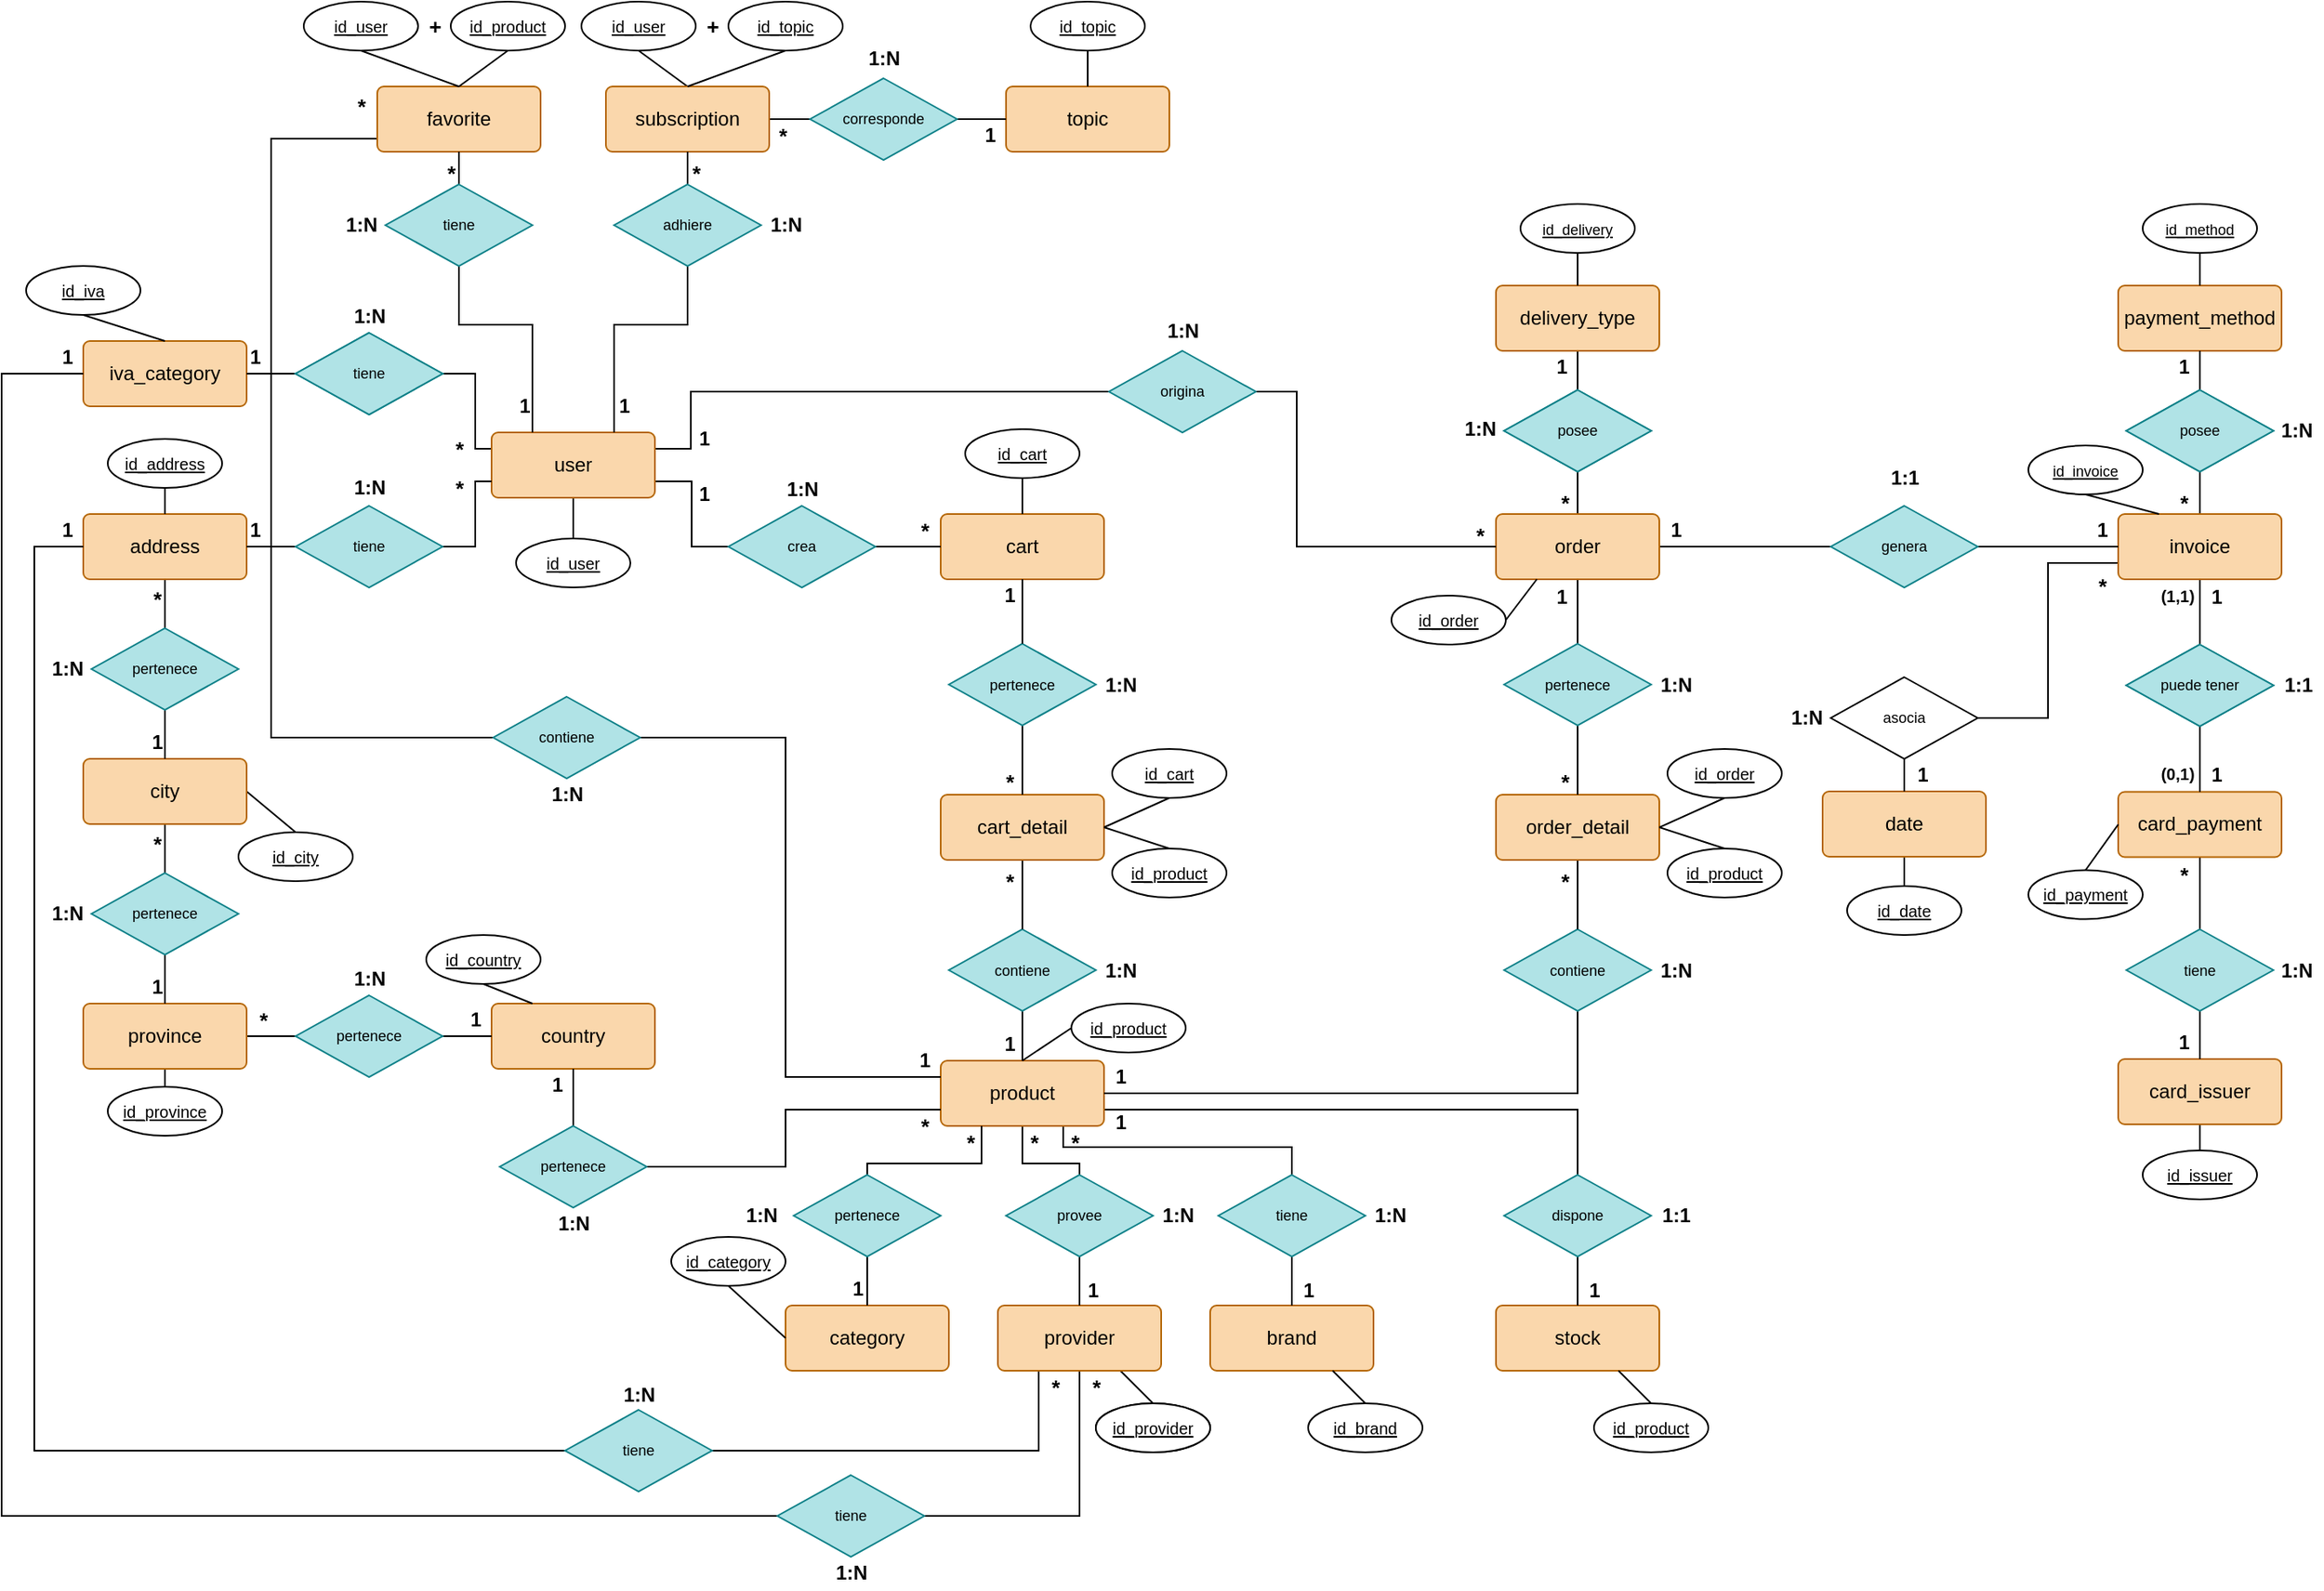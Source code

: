 <mxfile version="19.0.3" type="device"><diagram id="8Uzw070yHb4QXOi07Wg3" name="Page-1"><mxGraphModel dx="1422" dy="762" grid="1" gridSize="10" guides="1" tooltips="1" connect="1" arrows="1" fold="1" page="1" pageScale="1" pageWidth="1654" pageHeight="1169" math="0" shadow="0"><root><mxCell id="0"/><mxCell id="1" parent="0"/><mxCell id="pWFm4vTx4Mmo0WMK-qRo-34" style="edgeStyle=orthogonalEdgeStyle;rounded=0;orthogonalLoop=1;jettySize=auto;html=1;exitX=0.5;exitY=1;exitDx=0;exitDy=0;entryX=0.5;entryY=0;entryDx=0;entryDy=0;fontSize=9;startArrow=none;startFill=0;endArrow=none;endFill=0;" parent="1" source="ldTd2B6P9p8fzq5G0U0V-1" target="pWFm4vTx4Mmo0WMK-qRo-4" edge="1"><mxGeometry relative="1" as="geometry"/></mxCell><mxCell id="ldTd2B6P9p8fzq5G0U0V-1" value="address" style="rounded=1;arcSize=10;whiteSpace=wrap;html=1;align=center;fillColor=#fad7ac;strokeColor=#b46504;" parent="1" vertex="1"><mxGeometry x="167" y="412" width="100" height="40" as="geometry"/></mxCell><mxCell id="pWFm4vTx4Mmo0WMK-qRo-36" style="edgeStyle=orthogonalEdgeStyle;rounded=0;orthogonalLoop=1;jettySize=auto;html=1;exitX=0.5;exitY=1;exitDx=0;exitDy=0;entryX=0.5;entryY=0;entryDx=0;entryDy=0;fontSize=9;startArrow=none;startFill=0;endArrow=none;endFill=0;" parent="1" source="ldTd2B6P9p8fzq5G0U0V-2" target="pWFm4vTx4Mmo0WMK-qRo-5" edge="1"><mxGeometry relative="1" as="geometry"/></mxCell><mxCell id="besJsCFKadIG49Rairug-42" style="edgeStyle=none;rounded=0;orthogonalLoop=1;jettySize=auto;html=1;exitX=1;exitY=0.5;exitDx=0;exitDy=0;entryX=0.5;entryY=0;entryDx=0;entryDy=0;fontSize=13;endArrow=none;endFill=0;" parent="1" source="ldTd2B6P9p8fzq5G0U0V-2" target="besJsCFKadIG49Rairug-39" edge="1"><mxGeometry relative="1" as="geometry"/></mxCell><mxCell id="ldTd2B6P9p8fzq5G0U0V-2" value="city" style="rounded=1;arcSize=10;whiteSpace=wrap;html=1;align=center;fillColor=#fad7ac;strokeColor=#b46504;" parent="1" vertex="1"><mxGeometry x="167" y="562" width="100" height="40" as="geometry"/></mxCell><mxCell id="besJsCFKadIG49Rairug-5" style="edgeStyle=none;rounded=0;orthogonalLoop=1;jettySize=auto;html=1;exitX=0.5;exitY=0;exitDx=0;exitDy=0;entryX=0.5;entryY=1;entryDx=0;entryDy=0;fontSize=10;endArrow=none;endFill=0;" parent="1" source="ldTd2B6P9p8fzq5G0U0V-3" target="besJsCFKadIG49Rairug-4" edge="1"><mxGeometry relative="1" as="geometry"/></mxCell><mxCell id="besJsCFKadIG49Rairug-13" style="edgeStyle=none;rounded=0;orthogonalLoop=1;jettySize=auto;html=1;exitX=1;exitY=0.5;exitDx=0;exitDy=0;entryX=0;entryY=0.5;entryDx=0;entryDy=0;fontSize=13;endArrow=none;endFill=0;" parent="1" source="ldTd2B6P9p8fzq5G0U0V-3" target="besJsCFKadIG49Rairug-12" edge="1"><mxGeometry relative="1" as="geometry"/></mxCell><mxCell id="ldTd2B6P9p8fzq5G0U0V-3" value="subscription" style="rounded=1;arcSize=10;whiteSpace=wrap;html=1;align=center;fillColor=#fad7ac;strokeColor=#b46504;" parent="1" vertex="1"><mxGeometry x="487" y="150" width="100" height="40" as="geometry"/></mxCell><mxCell id="pWFm4vTx4Mmo0WMK-qRo-94" style="edgeStyle=orthogonalEdgeStyle;rounded=0;sketch=0;orthogonalLoop=1;jettySize=auto;html=1;exitX=0.5;exitY=1;exitDx=0;exitDy=0;entryX=0.5;entryY=0;entryDx=0;entryDy=0;shadow=0;fontSize=9;startArrow=none;startFill=0;endArrow=none;endFill=0;" parent="1" source="ldTd2B6P9p8fzq5G0U0V-4" target="pWFm4vTx4Mmo0WMK-qRo-13" edge="1"><mxGeometry relative="1" as="geometry"/></mxCell><mxCell id="ldTd2B6P9p8fzq5G0U0V-4" value="delivery_type" style="rounded=1;arcSize=10;whiteSpace=wrap;html=1;align=center;fillColor=#fad7ac;strokeColor=#b46504;" parent="1" vertex="1"><mxGeometry x="1032" y="272" width="100" height="40" as="geometry"/></mxCell><mxCell id="besJsCFKadIG49Rairug-24" style="edgeStyle=orthogonalEdgeStyle;rounded=0;orthogonalLoop=1;jettySize=auto;html=1;exitX=0;exitY=0.5;exitDx=0;exitDy=0;fontSize=13;endArrow=none;endFill=0;entryX=0;entryY=0.5;entryDx=0;entryDy=0;" parent="1" source="ldTd2B6P9p8fzq5G0U0V-5" target="besJsCFKadIG49Rairug-26" edge="1"><mxGeometry relative="1" as="geometry"><mxPoint x="282" y="540" as="targetPoint"/><Array as="points"><mxPoint x="282" y="182"/><mxPoint x="282" y="549"/></Array></mxGeometry></mxCell><mxCell id="ldTd2B6P9p8fzq5G0U0V-5" value="favorite" style="rounded=1;arcSize=10;whiteSpace=wrap;html=1;align=center;fillColor=#fad7ac;strokeColor=#b46504;" parent="1" vertex="1"><mxGeometry x="347" y="150" width="100" height="40" as="geometry"/></mxCell><mxCell id="besJsCFKadIG49Rairug-50" style="edgeStyle=none;rounded=0;orthogonalLoop=1;jettySize=auto;html=1;exitX=0.5;exitY=1;exitDx=0;exitDy=0;entryX=0.5;entryY=0;entryDx=0;entryDy=0;fontSize=13;endArrow=none;endFill=0;" parent="1" source="ldTd2B6P9p8fzq5G0U0V-6" target="besJsCFKadIG49Rairug-49" edge="1"><mxGeometry relative="1" as="geometry"/></mxCell><mxCell id="ldTd2B6P9p8fzq5G0U0V-6" value="date" style="rounded=1;arcSize=10;whiteSpace=wrap;html=1;align=center;fillColor=#fad7ac;strokeColor=#b46504;" parent="1" vertex="1"><mxGeometry x="1232" y="582" width="100" height="40" as="geometry"/></mxCell><mxCell id="besJsCFKadIG49Rairug-56" style="edgeStyle=none;rounded=0;orthogonalLoop=1;jettySize=auto;html=1;exitX=0.5;exitY=1;exitDx=0;exitDy=0;fontSize=9;endArrow=none;endFill=0;entryX=0.5;entryY=0.233;entryDx=0;entryDy=0;entryPerimeter=0;" parent="1" source="ldTd2B6P9p8fzq5G0U0V-7" target="besJsCFKadIG49Rairug-55" edge="1"><mxGeometry relative="1" as="geometry"><mxPoint x="1463" y="799" as="targetPoint"/></mxGeometry></mxCell><mxCell id="ldTd2B6P9p8fzq5G0U0V-7" value="card_issuer" style="rounded=1;arcSize=10;whiteSpace=wrap;html=1;align=center;fillColor=#fad7ac;strokeColor=#b46504;" parent="1" vertex="1"><mxGeometry x="1413" y="746" width="100" height="40" as="geometry"/></mxCell><mxCell id="pWFm4vTx4Mmo0WMK-qRo-60" style="edgeStyle=orthogonalEdgeStyle;rounded=0;sketch=0;orthogonalLoop=1;jettySize=auto;html=1;exitX=1;exitY=0.75;exitDx=0;exitDy=0;entryX=0;entryY=0.5;entryDx=0;entryDy=0;shadow=0;fontSize=9;startArrow=none;startFill=0;endArrow=none;endFill=0;" parent="1" source="ldTd2B6P9p8fzq5G0U0V-8" target="pWFm4vTx4Mmo0WMK-qRo-9" edge="1"><mxGeometry relative="1" as="geometry"/></mxCell><mxCell id="besJsCFKadIG49Rairug-3" style="rounded=0;orthogonalLoop=1;jettySize=auto;html=1;exitX=0.5;exitY=1;exitDx=0;exitDy=0;entryX=0.5;entryY=0;entryDx=0;entryDy=0;fontSize=11;endArrow=none;endFill=0;" parent="1" source="ldTd2B6P9p8fzq5G0U0V-8" target="besJsCFKadIG49Rairug-2" edge="1"><mxGeometry relative="1" as="geometry"/></mxCell><mxCell id="uj7t0nH7yvEJ8bViLdHV-4" style="edgeStyle=orthogonalEdgeStyle;rounded=0;orthogonalLoop=1;jettySize=auto;html=1;exitX=0;exitY=0.25;exitDx=0;exitDy=0;entryX=1;entryY=0.5;entryDx=0;entryDy=0;endArrow=none;endFill=0;" parent="1" source="ldTd2B6P9p8fzq5G0U0V-8" target="besJsCFKadIG49Rairug-107" edge="1"><mxGeometry relative="1" as="geometry"><Array as="points"><mxPoint x="407" y="372"/><mxPoint x="407" y="326"/></Array></mxGeometry></mxCell><mxCell id="uj7t0nH7yvEJ8bViLdHV-5" style="edgeStyle=orthogonalEdgeStyle;rounded=0;orthogonalLoop=1;jettySize=auto;html=1;exitX=1;exitY=0.25;exitDx=0;exitDy=0;entryX=0;entryY=0.5;entryDx=0;entryDy=0;endArrow=none;endFill=0;" parent="1" source="ldTd2B6P9p8fzq5G0U0V-8" edge="1"><mxGeometry relative="1" as="geometry"><mxPoint x="519" y="372" as="sourcePoint"/><mxPoint x="819" y="337" as="targetPoint"/><Array as="points"><mxPoint x="539" y="372"/><mxPoint x="539" y="337"/></Array></mxGeometry></mxCell><mxCell id="ldTd2B6P9p8fzq5G0U0V-8" value="user" style="rounded=1;arcSize=10;whiteSpace=wrap;html=1;align=center;fillColor=#fad7ac;strokeColor=#b46504;" parent="1" vertex="1"><mxGeometry x="417" y="362" width="100" height="40" as="geometry"/></mxCell><mxCell id="ldTd2B6P9p8fzq5G0U0V-9" value="payment_method" style="rounded=1;arcSize=10;whiteSpace=wrap;html=1;align=center;fillColor=#fad7ac;strokeColor=#b46504;" parent="1" vertex="1"><mxGeometry x="1413" y="272" width="100" height="40" as="geometry"/></mxCell><mxCell id="pWFm4vTx4Mmo0WMK-qRo-38" style="edgeStyle=orthogonalEdgeStyle;rounded=0;orthogonalLoop=1;jettySize=auto;html=1;exitX=1;exitY=0.5;exitDx=0;exitDy=0;entryX=0;entryY=0.5;entryDx=0;entryDy=0;fontSize=9;startArrow=none;startFill=0;endArrow=none;endFill=0;" parent="1" source="ldTd2B6P9p8fzq5G0U0V-10" target="pWFm4vTx4Mmo0WMK-qRo-6" edge="1"><mxGeometry relative="1" as="geometry"/></mxCell><mxCell id="besJsCFKadIG49Rairug-44" style="edgeStyle=none;rounded=0;orthogonalLoop=1;jettySize=auto;html=1;exitX=0.5;exitY=1;exitDx=0;exitDy=0;entryX=0.5;entryY=0;entryDx=0;entryDy=0;fontSize=13;endArrow=none;endFill=0;" parent="1" source="ldTd2B6P9p8fzq5G0U0V-10" target="besJsCFKadIG49Rairug-40" edge="1"><mxGeometry relative="1" as="geometry"/></mxCell><mxCell id="ldTd2B6P9p8fzq5G0U0V-10" value="province" style="rounded=1;arcSize=10;whiteSpace=wrap;html=1;align=center;fillColor=#fad7ac;strokeColor=#b46504;" parent="1" vertex="1"><mxGeometry x="167" y="712" width="100" height="40" as="geometry"/></mxCell><mxCell id="pWFm4vTx4Mmo0WMK-qRo-68" style="edgeStyle=orthogonalEdgeStyle;rounded=0;sketch=0;orthogonalLoop=1;jettySize=auto;html=1;exitX=0.5;exitY=0;exitDx=0;exitDy=0;entryX=0.5;entryY=1;entryDx=0;entryDy=0;shadow=0;fontSize=9;startArrow=none;startFill=0;endArrow=none;endFill=0;" parent="1" source="ldTd2B6P9p8fzq5G0U0V-11" target="pWFm4vTx4Mmo0WMK-qRo-15" edge="1"><mxGeometry relative="1" as="geometry"/></mxCell><mxCell id="pWFm4vTx4Mmo0WMK-qRo-70" style="edgeStyle=orthogonalEdgeStyle;rounded=0;sketch=0;orthogonalLoop=1;jettySize=auto;html=1;exitX=0.5;exitY=1;exitDx=0;exitDy=0;entryX=0.5;entryY=0;entryDx=0;entryDy=0;shadow=0;fontSize=9;startArrow=none;startFill=0;endArrow=none;endFill=0;" parent="1" source="ldTd2B6P9p8fzq5G0U0V-11" target="pWFm4vTx4Mmo0WMK-qRo-21" edge="1"><mxGeometry relative="1" as="geometry"/></mxCell><mxCell id="uj7t0nH7yvEJ8bViLdHV-10" style="edgeStyle=orthogonalEdgeStyle;rounded=0;orthogonalLoop=1;jettySize=auto;html=1;exitX=0;exitY=0.75;exitDx=0;exitDy=0;entryX=1;entryY=0.5;entryDx=0;entryDy=0;endArrow=none;endFill=0;" parent="1" source="ldTd2B6P9p8fzq5G0U0V-11" target="pWFm4vTx4Mmo0WMK-qRo-16" edge="1"><mxGeometry relative="1" as="geometry"/></mxCell><mxCell id="ldTd2B6P9p8fzq5G0U0V-11" value="invoice" style="rounded=1;arcSize=10;whiteSpace=wrap;html=1;align=center;fillColor=#fad7ac;strokeColor=#b46504;" parent="1" vertex="1"><mxGeometry x="1413" y="412" width="100" height="40" as="geometry"/></mxCell><mxCell id="ldTd2B6P9p8fzq5G0U0V-12" value="country" style="rounded=1;arcSize=10;whiteSpace=wrap;html=1;align=center;fillColor=#fad7ac;strokeColor=#b46504;" parent="1" vertex="1"><mxGeometry x="417" y="712" width="100" height="40" as="geometry"/></mxCell><mxCell id="ldTd2B6P9p8fzq5G0U0V-13" value="cart" style="rounded=1;arcSize=10;whiteSpace=wrap;html=1;align=center;fillColor=#fad7ac;strokeColor=#b46504;" parent="1" vertex="1"><mxGeometry x="692" y="412" width="100" height="40" as="geometry"/></mxCell><mxCell id="tZfjpY2JBvB86bEhGt1O-2" style="edgeStyle=orthogonalEdgeStyle;rounded=0;orthogonalLoop=1;jettySize=auto;html=1;exitX=0.5;exitY=1;exitDx=0;exitDy=0;entryX=0.5;entryY=0;entryDx=0;entryDy=0;endArrow=none;endFill=0;" edge="1" parent="1" source="ldTd2B6P9p8fzq5G0U0V-14" target="pWFm4vTx4Mmo0WMK-qRo-20"><mxGeometry relative="1" as="geometry"><Array as="points"><mxPoint x="742" y="810"/><mxPoint x="777" y="810"/></Array></mxGeometry></mxCell><mxCell id="tZfjpY2JBvB86bEhGt1O-4" style="edgeStyle=orthogonalEdgeStyle;rounded=0;orthogonalLoop=1;jettySize=auto;html=1;exitX=0.75;exitY=1;exitDx=0;exitDy=0;entryX=0.5;entryY=0;entryDx=0;entryDy=0;endArrow=none;endFill=0;" edge="1" parent="1" source="ldTd2B6P9p8fzq5G0U0V-14" target="CY8GAoiW9Arz6f5dfeSh-2"><mxGeometry relative="1" as="geometry"><Array as="points"><mxPoint x="767" y="800"/><mxPoint x="907" y="800"/></Array></mxGeometry></mxCell><mxCell id="tZfjpY2JBvB86bEhGt1O-12" style="edgeStyle=orthogonalEdgeStyle;rounded=0;orthogonalLoop=1;jettySize=auto;html=1;exitX=1;exitY=0.75;exitDx=0;exitDy=0;entryX=0.5;entryY=0;entryDx=0;entryDy=0;endArrow=none;endFill=0;" edge="1" parent="1" source="ldTd2B6P9p8fzq5G0U0V-14" target="tZfjpY2JBvB86bEhGt1O-7"><mxGeometry relative="1" as="geometry"/></mxCell><mxCell id="ldTd2B6P9p8fzq5G0U0V-14" value="product" style="rounded=1;arcSize=10;whiteSpace=wrap;html=1;align=center;fillColor=#fad7ac;strokeColor=#b46504;" parent="1" vertex="1"><mxGeometry x="692" y="747" width="100" height="40" as="geometry"/></mxCell><mxCell id="pWFm4vTx4Mmo0WMK-qRo-64" style="edgeStyle=orthogonalEdgeStyle;rounded=0;sketch=0;orthogonalLoop=1;jettySize=auto;html=1;exitX=0.25;exitY=0;exitDx=0;exitDy=0;entryX=0.5;entryY=1;entryDx=0;entryDy=0;shadow=0;fontSize=9;startArrow=none;startFill=0;endArrow=none;endFill=0;" parent="1" source="ldTd2B6P9p8fzq5G0U0V-15" target="pWFm4vTx4Mmo0WMK-qRo-13" edge="1"><mxGeometry relative="1" as="geometry"/></mxCell><mxCell id="pWFm4vTx4Mmo0WMK-qRo-66" style="edgeStyle=orthogonalEdgeStyle;rounded=0;sketch=0;orthogonalLoop=1;jettySize=auto;html=1;exitX=1;exitY=0.5;exitDx=0;exitDy=0;entryX=0;entryY=0.5;entryDx=0;entryDy=0;shadow=0;fontSize=9;startArrow=none;startFill=0;endArrow=none;endFill=0;" parent="1" source="ldTd2B6P9p8fzq5G0U0V-15" target="pWFm4vTx4Mmo0WMK-qRo-14" edge="1"><mxGeometry relative="1" as="geometry"/></mxCell><mxCell id="S8U09bf6_Bm1CNXoFc8Q-34" style="edgeStyle=none;rounded=0;orthogonalLoop=1;jettySize=auto;html=1;exitX=0.5;exitY=1;exitDx=0;exitDy=0;entryX=0.5;entryY=0;entryDx=0;entryDy=0;endArrow=none;endFill=0;" parent="1" source="ldTd2B6P9p8fzq5G0U0V-15" target="S8U09bf6_Bm1CNXoFc8Q-26" edge="1"><mxGeometry relative="1" as="geometry"/></mxCell><mxCell id="ldTd2B6P9p8fzq5G0U0V-15" value="order" style="rounded=1;arcSize=10;whiteSpace=wrap;html=1;align=center;fillColor=#fad7ac;strokeColor=#b46504;" parent="1" vertex="1"><mxGeometry x="1032" y="412" width="100" height="40" as="geometry"/></mxCell><mxCell id="ldTd2B6P9p8fzq5G0U0V-16" value="category" style="rounded=1;arcSize=10;whiteSpace=wrap;html=1;align=center;fillColor=#fad7ac;strokeColor=#b46504;" parent="1" vertex="1"><mxGeometry x="597" y="897" width="100" height="40" as="geometry"/></mxCell><mxCell id="pWFm4vTx4Mmo0WMK-qRo-89" style="edgeStyle=orthogonalEdgeStyle;rounded=0;sketch=0;orthogonalLoop=1;jettySize=auto;html=1;exitX=0.25;exitY=1;exitDx=0;exitDy=0;entryX=1;entryY=0.5;entryDx=0;entryDy=0;shadow=0;fontSize=9;startArrow=none;startFill=0;endArrow=none;endFill=0;" parent="1" source="ldTd2B6P9p8fzq5G0U0V-17" target="pWFm4vTx4Mmo0WMK-qRo-86" edge="1"><mxGeometry relative="1" as="geometry"/></mxCell><mxCell id="pWFm4vTx4Mmo0WMK-qRo-90" style="edgeStyle=orthogonalEdgeStyle;rounded=0;sketch=0;orthogonalLoop=1;jettySize=auto;html=1;exitX=0.5;exitY=1;exitDx=0;exitDy=0;entryX=1;entryY=0.5;entryDx=0;entryDy=0;shadow=0;fontSize=9;startArrow=none;startFill=0;endArrow=none;endFill=0;" parent="1" source="ldTd2B6P9p8fzq5G0U0V-17" target="pWFm4vTx4Mmo0WMK-qRo-87" edge="1"><mxGeometry relative="1" as="geometry"/></mxCell><mxCell id="besJsCFKadIG49Rairug-32" style="edgeStyle=none;rounded=0;orthogonalLoop=1;jettySize=auto;html=1;exitX=0.75;exitY=1;exitDx=0;exitDy=0;entryX=0.5;entryY=0;entryDx=0;entryDy=0;fontSize=13;endArrow=none;endFill=0;" parent="1" source="ldTd2B6P9p8fzq5G0U0V-17" target="besJsCFKadIG49Rairug-30" edge="1"><mxGeometry relative="1" as="geometry"/></mxCell><mxCell id="ldTd2B6P9p8fzq5G0U0V-17" value="provider" style="rounded=1;arcSize=10;whiteSpace=wrap;html=1;align=center;fillColor=#fad7ac;strokeColor=#b46504;" parent="1" vertex="1"><mxGeometry x="727" y="897" width="100" height="40" as="geometry"/></mxCell><mxCell id="ldTd2B6P9p8fzq5G0U0V-18" value="iva_category" style="rounded=1;arcSize=10;whiteSpace=wrap;html=1;align=center;fillColor=#fad7ac;strokeColor=#b46504;" parent="1" vertex="1"><mxGeometry x="167" y="306" width="100" height="40" as="geometry"/></mxCell><mxCell id="pWFm4vTx4Mmo0WMK-qRo-72" style="edgeStyle=orthogonalEdgeStyle;rounded=0;sketch=0;orthogonalLoop=1;jettySize=auto;html=1;exitX=0.5;exitY=1;exitDx=0;exitDy=0;entryX=0.5;entryY=0;entryDx=0;entryDy=0;shadow=0;fontSize=9;startArrow=none;startFill=0;endArrow=none;endFill=0;" parent="1" source="ldTd2B6P9p8fzq5G0U0V-20" target="pWFm4vTx4Mmo0WMK-qRo-22" edge="1"><mxGeometry relative="1" as="geometry"/></mxCell><mxCell id="ldTd2B6P9p8fzq5G0U0V-20" value="card_payment" style="rounded=1;arcSize=10;whiteSpace=wrap;html=1;align=center;fillColor=#fad7ac;strokeColor=#b46504;" parent="1" vertex="1"><mxGeometry x="1413" y="582.25" width="100" height="40" as="geometry"/></mxCell><mxCell id="pWFm4vTx4Mmo0WMK-qRo-24" value="" style="edgeStyle=orthogonalEdgeStyle;rounded=0;orthogonalLoop=1;jettySize=auto;html=1;fontSize=9;endArrow=none;endFill=0;" parent="1" source="ldTd2B6P9p8fzq5G0U0V-21" target="ldTd2B6P9p8fzq5G0U0V-1" edge="1"><mxGeometry relative="1" as="geometry"/></mxCell><mxCell id="uj7t0nH7yvEJ8bViLdHV-1" style="edgeStyle=orthogonalEdgeStyle;rounded=0;orthogonalLoop=1;jettySize=auto;html=1;exitX=1;exitY=0.5;exitDx=0;exitDy=0;entryX=0;entryY=0.75;entryDx=0;entryDy=0;endArrow=none;endFill=0;" parent="1" source="ldTd2B6P9p8fzq5G0U0V-21" target="ldTd2B6P9p8fzq5G0U0V-8" edge="1"><mxGeometry relative="1" as="geometry"/></mxCell><mxCell id="ldTd2B6P9p8fzq5G0U0V-21" value="tiene" style="shape=rhombus;perimeter=rhombusPerimeter;whiteSpace=wrap;html=1;align=center;fontSize=9;rounded=0;fillColor=#b0e3e6;strokeColor=#0e8088;" parent="1" vertex="1"><mxGeometry x="297" y="407" width="90" height="50" as="geometry"/></mxCell><mxCell id="pWFm4vTx4Mmo0WMK-qRo-31" value="" style="edgeStyle=none;rounded=0;orthogonalLoop=1;jettySize=auto;html=1;fontSize=9;startArrow=none;startFill=0;endArrow=none;endFill=0;" parent="1" source="pWFm4vTx4Mmo0WMK-qRo-3" target="ldTd2B6P9p8fzq5G0U0V-18" edge="1"><mxGeometry relative="1" as="geometry"/></mxCell><mxCell id="pWFm4vTx4Mmo0WMK-qRo-3" value="tiene" style="shape=rhombus;perimeter=rhombusPerimeter;whiteSpace=wrap;html=1;align=center;fillColor=#b0e3e6;strokeColor=#0e8088;fontSize=9;rounded=0;" parent="1" vertex="1"><mxGeometry x="297" y="301" width="90" height="50" as="geometry"/></mxCell><mxCell id="pWFm4vTx4Mmo0WMK-qRo-35" style="edgeStyle=orthogonalEdgeStyle;rounded=0;orthogonalLoop=1;jettySize=auto;html=1;exitX=0.5;exitY=1;exitDx=0;exitDy=0;fontSize=9;startArrow=none;startFill=0;endArrow=none;endFill=0;" parent="1" source="pWFm4vTx4Mmo0WMK-qRo-4" target="ldTd2B6P9p8fzq5G0U0V-2" edge="1"><mxGeometry relative="1" as="geometry"/></mxCell><mxCell id="pWFm4vTx4Mmo0WMK-qRo-4" value="pertenece" style="shape=rhombus;perimeter=rhombusPerimeter;whiteSpace=wrap;html=1;align=center;fontSize=9;rounded=0;fillColor=#b0e3e6;strokeColor=#0e8088;" parent="1" vertex="1"><mxGeometry x="172" y="482" width="90" height="50" as="geometry"/></mxCell><mxCell id="pWFm4vTx4Mmo0WMK-qRo-37" style="edgeStyle=orthogonalEdgeStyle;rounded=0;orthogonalLoop=1;jettySize=auto;html=1;exitX=0.5;exitY=1;exitDx=0;exitDy=0;entryX=0.5;entryY=0;entryDx=0;entryDy=0;fontSize=9;startArrow=none;startFill=0;endArrow=none;endFill=0;" parent="1" source="pWFm4vTx4Mmo0WMK-qRo-5" target="ldTd2B6P9p8fzq5G0U0V-10" edge="1"><mxGeometry relative="1" as="geometry"/></mxCell><mxCell id="pWFm4vTx4Mmo0WMK-qRo-5" value="pertenece" style="shape=rhombus;perimeter=rhombusPerimeter;whiteSpace=wrap;html=1;align=center;fontSize=9;rounded=0;fillColor=#b0e3e6;strokeColor=#0e8088;" parent="1" vertex="1"><mxGeometry x="172" y="632" width="90" height="50" as="geometry"/></mxCell><mxCell id="pWFm4vTx4Mmo0WMK-qRo-39" style="edgeStyle=orthogonalEdgeStyle;rounded=0;orthogonalLoop=1;jettySize=auto;html=1;exitX=1;exitY=0.5;exitDx=0;exitDy=0;entryX=0;entryY=0.5;entryDx=0;entryDy=0;fontSize=9;startArrow=none;startFill=0;endArrow=none;endFill=0;" parent="1" source="pWFm4vTx4Mmo0WMK-qRo-6" target="ldTd2B6P9p8fzq5G0U0V-12" edge="1"><mxGeometry relative="1" as="geometry"/></mxCell><mxCell id="pWFm4vTx4Mmo0WMK-qRo-6" value="pertenece" style="shape=rhombus;perimeter=rhombusPerimeter;whiteSpace=wrap;html=1;align=center;fontSize=9;rounded=0;fillColor=#b0e3e6;strokeColor=#0e8088;" parent="1" vertex="1"><mxGeometry x="297" y="707" width="90" height="50" as="geometry"/></mxCell><mxCell id="pWFm4vTx4Mmo0WMK-qRo-53" style="edgeStyle=none;rounded=0;sketch=0;orthogonalLoop=1;jettySize=auto;html=1;exitX=0.5;exitY=0;exitDx=0;exitDy=0;entryX=0.5;entryY=1;entryDx=0;entryDy=0;shadow=0;fontSize=9;startArrow=none;startFill=0;endArrow=none;endFill=0;" parent="1" source="pWFm4vTx4Mmo0WMK-qRo-7" target="ldTd2B6P9p8fzq5G0U0V-5" edge="1"><mxGeometry relative="1" as="geometry"/></mxCell><mxCell id="pWFm4vTx4Mmo0WMK-qRo-55" style="edgeStyle=orthogonalEdgeStyle;rounded=0;sketch=0;orthogonalLoop=1;jettySize=auto;html=1;exitX=0.5;exitY=1;exitDx=0;exitDy=0;entryX=0.25;entryY=0;entryDx=0;entryDy=0;shadow=0;fontSize=9;startArrow=none;startFill=0;endArrow=none;endFill=0;" parent="1" source="pWFm4vTx4Mmo0WMK-qRo-7" target="ldTd2B6P9p8fzq5G0U0V-8" edge="1"><mxGeometry relative="1" as="geometry"><Array as="points"><mxPoint x="397" y="296"/><mxPoint x="442" y="296"/></Array></mxGeometry></mxCell><mxCell id="pWFm4vTx4Mmo0WMK-qRo-7" value="tiene" style="shape=rhombus;perimeter=rhombusPerimeter;whiteSpace=wrap;html=1;align=center;fillColor=#b0e3e6;strokeColor=#0e8088;fontSize=9;rounded=0;" parent="1" vertex="1"><mxGeometry x="352" y="210" width="90" height="50" as="geometry"/></mxCell><mxCell id="pWFm4vTx4Mmo0WMK-qRo-54" style="edgeStyle=none;rounded=0;sketch=0;orthogonalLoop=1;jettySize=auto;html=1;exitX=0.5;exitY=0;exitDx=0;exitDy=0;shadow=0;fontSize=9;startArrow=none;startFill=0;endArrow=none;endFill=0;" parent="1" source="pWFm4vTx4Mmo0WMK-qRo-8" target="ldTd2B6P9p8fzq5G0U0V-3" edge="1"><mxGeometry relative="1" as="geometry"><mxPoint x="537" y="194" as="targetPoint"/></mxGeometry></mxCell><mxCell id="pWFm4vTx4Mmo0WMK-qRo-56" style="edgeStyle=orthogonalEdgeStyle;rounded=0;sketch=0;orthogonalLoop=1;jettySize=auto;html=1;exitX=0.5;exitY=1;exitDx=0;exitDy=0;entryX=0.75;entryY=0;entryDx=0;entryDy=0;shadow=0;fontSize=9;startArrow=none;startFill=0;endArrow=none;endFill=0;" parent="1" source="pWFm4vTx4Mmo0WMK-qRo-8" target="ldTd2B6P9p8fzq5G0U0V-8" edge="1"><mxGeometry relative="1" as="geometry"><Array as="points"><mxPoint x="537" y="296"/><mxPoint x="492" y="296"/></Array></mxGeometry></mxCell><mxCell id="pWFm4vTx4Mmo0WMK-qRo-8" value="adhiere" style="shape=rhombus;perimeter=rhombusPerimeter;whiteSpace=wrap;html=1;align=center;fillColor=#b0e3e6;strokeColor=#0e8088;fontSize=9;rounded=0;" parent="1" vertex="1"><mxGeometry x="492" y="210" width="90" height="50" as="geometry"/></mxCell><mxCell id="pWFm4vTx4Mmo0WMK-qRo-61" style="edgeStyle=orthogonalEdgeStyle;rounded=0;sketch=0;orthogonalLoop=1;jettySize=auto;html=1;exitX=1;exitY=0.5;exitDx=0;exitDy=0;entryX=0;entryY=0.5;entryDx=0;entryDy=0;shadow=0;fontSize=9;startArrow=none;startFill=0;endArrow=none;endFill=0;" parent="1" source="pWFm4vTx4Mmo0WMK-qRo-9" target="ldTd2B6P9p8fzq5G0U0V-13" edge="1"><mxGeometry relative="1" as="geometry"/></mxCell><mxCell id="pWFm4vTx4Mmo0WMK-qRo-9" value="crea" style="shape=rhombus;perimeter=rhombusPerimeter;whiteSpace=wrap;html=1;align=center;fontSize=9;rounded=0;fillColor=#b0e3e6;strokeColor=#0e8088;" parent="1" vertex="1"><mxGeometry x="562" y="407" width="90" height="50" as="geometry"/></mxCell><mxCell id="pWFm4vTx4Mmo0WMK-qRo-80" style="edgeStyle=orthogonalEdgeStyle;rounded=0;sketch=0;orthogonalLoop=1;jettySize=auto;html=1;exitX=0.5;exitY=1;exitDx=0;exitDy=0;entryX=0.5;entryY=0;entryDx=0;entryDy=0;shadow=0;fontSize=9;startArrow=none;startFill=0;endArrow=none;endFill=0;" parent="1" source="pWFm4vTx4Mmo0WMK-qRo-10" target="ldTd2B6P9p8fzq5G0U0V-14" edge="1"><mxGeometry relative="1" as="geometry"/></mxCell><mxCell id="pWFm4vTx4Mmo0WMK-qRo-10" value="contiene" style="shape=rhombus;perimeter=rhombusPerimeter;whiteSpace=wrap;html=1;align=center;fillColor=#b0e3e6;strokeColor=#0e8088;fontSize=9;rounded=0;" parent="1" vertex="1"><mxGeometry x="697" y="666.5" width="90" height="50" as="geometry"/></mxCell><mxCell id="pWFm4vTx4Mmo0WMK-qRo-41" style="edgeStyle=orthogonalEdgeStyle;rounded=0;orthogonalLoop=1;jettySize=auto;html=1;exitX=0.5;exitY=0;exitDx=0;exitDy=0;entryX=0.5;entryY=1;entryDx=0;entryDy=0;fontSize=9;startArrow=none;startFill=0;endArrow=none;endFill=0;" parent="1" source="pWFm4vTx4Mmo0WMK-qRo-11" target="ldTd2B6P9p8fzq5G0U0V-12" edge="1"><mxGeometry relative="1" as="geometry"/></mxCell><mxCell id="uj7t0nH7yvEJ8bViLdHV-7" style="edgeStyle=orthogonalEdgeStyle;rounded=0;orthogonalLoop=1;jettySize=auto;html=1;exitX=1;exitY=0.5;exitDx=0;exitDy=0;entryX=0;entryY=0.75;entryDx=0;entryDy=0;endArrow=none;endFill=0;" parent="1" source="pWFm4vTx4Mmo0WMK-qRo-11" target="ldTd2B6P9p8fzq5G0U0V-14" edge="1"><mxGeometry relative="1" as="geometry"><Array as="points"><mxPoint x="597" y="812"/><mxPoint x="597" y="777"/></Array></mxGeometry></mxCell><mxCell id="pWFm4vTx4Mmo0WMK-qRo-11" value="pertenece" style="shape=rhombus;perimeter=rhombusPerimeter;whiteSpace=wrap;html=1;align=center;fontSize=9;rounded=0;fillColor=#b0e3e6;strokeColor=#0e8088;" parent="1" vertex="1"><mxGeometry x="422" y="787" width="90" height="50" as="geometry"/></mxCell><mxCell id="pWFm4vTx4Mmo0WMK-qRo-63" style="edgeStyle=orthogonalEdgeStyle;rounded=0;sketch=0;orthogonalLoop=1;jettySize=auto;html=1;exitX=1;exitY=0.5;exitDx=0;exitDy=0;entryX=0;entryY=0.5;entryDx=0;entryDy=0;shadow=0;fontSize=9;startArrow=none;startFill=0;endArrow=none;endFill=0;" parent="1" source="pWFm4vTx4Mmo0WMK-qRo-12" target="ldTd2B6P9p8fzq5G0U0V-15" edge="1"><mxGeometry relative="1" as="geometry"><Array as="points"><mxPoint x="910" y="337"/><mxPoint x="910" y="432"/></Array></mxGeometry></mxCell><mxCell id="pWFm4vTx4Mmo0WMK-qRo-13" value="posee" style="shape=rhombus;perimeter=rhombusPerimeter;whiteSpace=wrap;html=1;align=center;fillColor=#b0e3e6;strokeColor=#0e8088;fontSize=9;rounded=0;" parent="1" vertex="1"><mxGeometry x="1037" y="336" width="90" height="50" as="geometry"/></mxCell><mxCell id="pWFm4vTx4Mmo0WMK-qRo-67" style="edgeStyle=orthogonalEdgeStyle;rounded=0;sketch=0;orthogonalLoop=1;jettySize=auto;html=1;exitX=1;exitY=0.5;exitDx=0;exitDy=0;entryX=0;entryY=0.5;entryDx=0;entryDy=0;shadow=0;fontSize=9;startArrow=none;startFill=0;endArrow=none;endFill=0;" parent="1" source="pWFm4vTx4Mmo0WMK-qRo-14" target="ldTd2B6P9p8fzq5G0U0V-11" edge="1"><mxGeometry relative="1" as="geometry"/></mxCell><mxCell id="pWFm4vTx4Mmo0WMK-qRo-14" value="genera" style="shape=rhombus;perimeter=rhombusPerimeter;whiteSpace=wrap;html=1;align=center;fontSize=9;rounded=0;fillColor=#b0e3e6;strokeColor=#0e8088;" parent="1" vertex="1"><mxGeometry x="1237" y="407" width="90" height="50" as="geometry"/></mxCell><mxCell id="pWFm4vTx4Mmo0WMK-qRo-69" style="edgeStyle=orthogonalEdgeStyle;rounded=0;sketch=0;orthogonalLoop=1;jettySize=auto;html=1;exitX=0.5;exitY=0;exitDx=0;exitDy=0;shadow=0;fontSize=9;startArrow=none;startFill=0;endArrow=none;endFill=0;" parent="1" source="pWFm4vTx4Mmo0WMK-qRo-15" target="ldTd2B6P9p8fzq5G0U0V-9" edge="1"><mxGeometry relative="1" as="geometry"/></mxCell><mxCell id="pWFm4vTx4Mmo0WMK-qRo-15" value="posee" style="shape=rhombus;perimeter=rhombusPerimeter;whiteSpace=wrap;html=1;align=center;fillColor=#b0e3e6;strokeColor=#0e8088;fontSize=9;rounded=0;" parent="1" vertex="1"><mxGeometry x="1418" y="336" width="90" height="50" as="geometry"/></mxCell><mxCell id="pWFm4vTx4Mmo0WMK-qRo-78" style="edgeStyle=orthogonalEdgeStyle;rounded=0;sketch=0;orthogonalLoop=1;jettySize=auto;html=1;exitX=0.5;exitY=1;exitDx=0;exitDy=0;entryX=0.5;entryY=0;entryDx=0;entryDy=0;shadow=0;fontSize=9;startArrow=none;startFill=0;endArrow=none;endFill=0;" parent="1" source="pWFm4vTx4Mmo0WMK-qRo-16" target="ldTd2B6P9p8fzq5G0U0V-6" edge="1"><mxGeometry relative="1" as="geometry"/></mxCell><mxCell id="pWFm4vTx4Mmo0WMK-qRo-16" value="asocia" style="shape=rhombus;perimeter=rhombusPerimeter;whiteSpace=wrap;html=1;align=center;fontSize=9;rounded=0;" parent="1" vertex="1"><mxGeometry x="1237" y="512" width="90" height="50" as="geometry"/></mxCell><mxCell id="pWFm4vTx4Mmo0WMK-qRo-82" style="edgeStyle=orthogonalEdgeStyle;rounded=0;sketch=0;orthogonalLoop=1;jettySize=auto;html=1;exitX=0.5;exitY=1;exitDx=0;exitDy=0;entryX=0.5;entryY=0;entryDx=0;entryDy=0;shadow=0;fontSize=9;startArrow=none;startFill=0;endArrow=none;endFill=0;" parent="1" source="pWFm4vTx4Mmo0WMK-qRo-19" target="ldTd2B6P9p8fzq5G0U0V-16" edge="1"><mxGeometry relative="1" as="geometry"/></mxCell><mxCell id="tZfjpY2JBvB86bEhGt1O-3" style="edgeStyle=orthogonalEdgeStyle;rounded=0;orthogonalLoop=1;jettySize=auto;html=1;exitX=0.5;exitY=0;exitDx=0;exitDy=0;entryX=0.25;entryY=1;entryDx=0;entryDy=0;endArrow=none;endFill=0;" edge="1" parent="1" source="pWFm4vTx4Mmo0WMK-qRo-19" target="ldTd2B6P9p8fzq5G0U0V-14"><mxGeometry relative="1" as="geometry"><Array as="points"><mxPoint x="647" y="810"/><mxPoint x="717" y="810"/></Array></mxGeometry></mxCell><mxCell id="pWFm4vTx4Mmo0WMK-qRo-19" value="pertenece" style="shape=rhombus;perimeter=rhombusPerimeter;whiteSpace=wrap;html=1;align=center;fontSize=9;rounded=0;fillColor=#b0e3e6;strokeColor=#0e8088;" parent="1" vertex="1"><mxGeometry x="602" y="817" width="90" height="50" as="geometry"/></mxCell><mxCell id="pWFm4vTx4Mmo0WMK-qRo-84" style="edgeStyle=orthogonalEdgeStyle;rounded=0;sketch=0;orthogonalLoop=1;jettySize=auto;html=1;exitX=0.5;exitY=1;exitDx=0;exitDy=0;entryX=0.5;entryY=0;entryDx=0;entryDy=0;shadow=0;fontSize=9;startArrow=none;startFill=0;endArrow=none;endFill=0;" parent="1" source="pWFm4vTx4Mmo0WMK-qRo-20" target="ldTd2B6P9p8fzq5G0U0V-17" edge="1"><mxGeometry relative="1" as="geometry"/></mxCell><mxCell id="pWFm4vTx4Mmo0WMK-qRo-20" value="provee" style="shape=rhombus;perimeter=rhombusPerimeter;whiteSpace=wrap;html=1;align=center;fontSize=9;rounded=0;fillColor=#b0e3e6;strokeColor=#0e8088;" parent="1" vertex="1"><mxGeometry x="732" y="817" width="90" height="50" as="geometry"/></mxCell><mxCell id="pWFm4vTx4Mmo0WMK-qRo-71" style="edgeStyle=orthogonalEdgeStyle;rounded=0;sketch=0;orthogonalLoop=1;jettySize=auto;html=1;exitX=0.5;exitY=1;exitDx=0;exitDy=0;entryX=0.5;entryY=0;entryDx=0;entryDy=0;shadow=0;fontSize=9;startArrow=none;startFill=0;endArrow=none;endFill=0;" parent="1" source="pWFm4vTx4Mmo0WMK-qRo-21" target="ldTd2B6P9p8fzq5G0U0V-20" edge="1"><mxGeometry relative="1" as="geometry"/></mxCell><mxCell id="pWFm4vTx4Mmo0WMK-qRo-21" value="puede tener" style="shape=rhombus;perimeter=rhombusPerimeter;whiteSpace=wrap;html=1;align=center;fillColor=#b0e3e6;strokeColor=#0e8088;fontSize=9;rounded=0;" parent="1" vertex="1"><mxGeometry x="1418" y="492" width="90" height="50" as="geometry"/></mxCell><mxCell id="pWFm4vTx4Mmo0WMK-qRo-73" style="edgeStyle=orthogonalEdgeStyle;rounded=0;sketch=0;orthogonalLoop=1;jettySize=auto;html=1;exitX=0.5;exitY=1;exitDx=0;exitDy=0;entryX=0.5;entryY=0;entryDx=0;entryDy=0;shadow=0;fontSize=9;startArrow=none;startFill=0;endArrow=none;endFill=0;" parent="1" source="pWFm4vTx4Mmo0WMK-qRo-22" target="ldTd2B6P9p8fzq5G0U0V-7" edge="1"><mxGeometry relative="1" as="geometry"/></mxCell><mxCell id="pWFm4vTx4Mmo0WMK-qRo-22" value="tiene" style="shape=rhombus;perimeter=rhombusPerimeter;whiteSpace=wrap;html=1;align=center;fontSize=9;rounded=0;fillColor=#b0e3e6;strokeColor=#0e8088;" parent="1" vertex="1"><mxGeometry x="1418" y="666.5" width="90" height="50" as="geometry"/></mxCell><mxCell id="pWFm4vTx4Mmo0WMK-qRo-91" style="edgeStyle=orthogonalEdgeStyle;rounded=0;sketch=0;orthogonalLoop=1;jettySize=auto;html=1;exitX=0;exitY=0.5;exitDx=0;exitDy=0;entryX=0;entryY=0.5;entryDx=0;entryDy=0;shadow=0;fontSize=9;startArrow=none;startFill=0;endArrow=none;endFill=0;" parent="1" source="pWFm4vTx4Mmo0WMK-qRo-86" target="ldTd2B6P9p8fzq5G0U0V-1" edge="1"><mxGeometry relative="1" as="geometry"><Array as="points"><mxPoint x="137" y="986"/><mxPoint x="137" y="432"/></Array></mxGeometry></mxCell><mxCell id="pWFm4vTx4Mmo0WMK-qRo-86" value="tiene" style="shape=rhombus;perimeter=rhombusPerimeter;whiteSpace=wrap;html=1;align=center;fontSize=9;rounded=0;fillColor=#b0e3e6;strokeColor=#0e8088;" parent="1" vertex="1"><mxGeometry x="462" y="961" width="90" height="50" as="geometry"/></mxCell><mxCell id="pWFm4vTx4Mmo0WMK-qRo-92" style="edgeStyle=orthogonalEdgeStyle;rounded=0;sketch=0;orthogonalLoop=1;jettySize=auto;html=1;exitX=0;exitY=0.5;exitDx=0;exitDy=0;entryX=0;entryY=0.5;entryDx=0;entryDy=0;shadow=0;fontSize=9;startArrow=none;startFill=0;endArrow=none;endFill=0;" parent="1" source="pWFm4vTx4Mmo0WMK-qRo-87" target="ldTd2B6P9p8fzq5G0U0V-18" edge="1"><mxGeometry relative="1" as="geometry"><Array as="points"><mxPoint x="117" y="1026"/><mxPoint x="117" y="326"/></Array></mxGeometry></mxCell><mxCell id="pWFm4vTx4Mmo0WMK-qRo-87" value="tiene" style="shape=rhombus;perimeter=rhombusPerimeter;whiteSpace=wrap;html=1;align=center;fontSize=9;rounded=0;fillColor=#b0e3e6;strokeColor=#0e8088;" parent="1" vertex="1"><mxGeometry x="592" y="1001" width="90" height="50" as="geometry"/></mxCell><mxCell id="besJsCFKadIG49Rairug-2" value="&lt;font style=&quot;font-size: 10px;&quot;&gt;&lt;u&gt;id_user&lt;/u&gt;&lt;/font&gt;" style="ellipse;whiteSpace=wrap;html=1;align=center;fontSize=11;" parent="1" vertex="1"><mxGeometry x="432" y="427" width="70" height="30" as="geometry"/></mxCell><mxCell id="besJsCFKadIG49Rairug-4" value="&lt;font style=&quot;font-size: 10px;&quot;&gt;&lt;u&gt;id_user&lt;/u&gt;&lt;/font&gt;" style="ellipse;whiteSpace=wrap;html=1;align=center;fontSize=11;" parent="1" vertex="1"><mxGeometry x="472" y="98" width="70" height="30" as="geometry"/></mxCell><mxCell id="besJsCFKadIG49Rairug-7" style="edgeStyle=none;rounded=0;orthogonalLoop=1;jettySize=auto;html=1;exitX=0.5;exitY=1;exitDx=0;exitDy=0;fontSize=10;endArrow=none;endFill=0;entryX=0.5;entryY=0;entryDx=0;entryDy=0;" parent="1" source="besJsCFKadIG49Rairug-6" target="ldTd2B6P9p8fzq5G0U0V-5" edge="1"><mxGeometry relative="1" as="geometry"><mxPoint x="412" y="128" as="targetPoint"/></mxGeometry></mxCell><mxCell id="besJsCFKadIG49Rairug-6" value="&lt;font style=&quot;font-size: 10px;&quot;&gt;&lt;u&gt;id_user&lt;/u&gt;&lt;/font&gt;" style="ellipse;whiteSpace=wrap;html=1;align=center;fontSize=11;" parent="1" vertex="1"><mxGeometry x="302" y="98" width="70" height="30" as="geometry"/></mxCell><mxCell id="besJsCFKadIG49Rairug-9" style="edgeStyle=none;rounded=0;orthogonalLoop=1;jettySize=auto;html=1;exitX=0.5;exitY=1;exitDx=0;exitDy=0;entryX=0.5;entryY=0;entryDx=0;entryDy=0;fontSize=10;endArrow=none;endFill=0;" parent="1" source="besJsCFKadIG49Rairug-8" target="ldTd2B6P9p8fzq5G0U0V-3" edge="1"><mxGeometry relative="1" as="geometry"/></mxCell><mxCell id="besJsCFKadIG49Rairug-8" value="&lt;font style=&quot;font-size: 10px;&quot;&gt;&lt;u&gt;id_topic&lt;/u&gt;&lt;/font&gt;" style="ellipse;whiteSpace=wrap;html=1;align=center;fontSize=11;" parent="1" vertex="1"><mxGeometry x="562" y="98" width="70" height="30" as="geometry"/></mxCell><mxCell id="besJsCFKadIG49Rairug-10" value="&lt;font style=&quot;font-size: 13px;&quot;&gt;&lt;b&gt;+&lt;/b&gt;&lt;/font&gt;" style="text;html=1;align=center;verticalAlign=middle;resizable=0;points=[];autosize=1;strokeColor=none;fillColor=none;fontSize=10;" parent="1" vertex="1"><mxGeometry x="542" y="103" width="20" height="20" as="geometry"/></mxCell><mxCell id="besJsCFKadIG49Rairug-11" value="topic" style="rounded=1;arcSize=10;whiteSpace=wrap;html=1;align=center;fillColor=#fad7ac;strokeColor=#b46504;" parent="1" vertex="1"><mxGeometry x="732" y="150" width="100" height="40" as="geometry"/></mxCell><mxCell id="besJsCFKadIG49Rairug-14" style="edgeStyle=none;rounded=0;orthogonalLoop=1;jettySize=auto;html=1;exitX=1;exitY=0.5;exitDx=0;exitDy=0;entryX=0;entryY=0.5;entryDx=0;entryDy=0;fontSize=13;endArrow=none;endFill=0;" parent="1" source="besJsCFKadIG49Rairug-12" target="besJsCFKadIG49Rairug-11" edge="1"><mxGeometry relative="1" as="geometry"/></mxCell><mxCell id="besJsCFKadIG49Rairug-12" value="corresponde" style="shape=rhombus;perimeter=rhombusPerimeter;whiteSpace=wrap;html=1;align=center;fillColor=#b0e3e6;strokeColor=#0e8088;fontSize=9;rounded=0;" parent="1" vertex="1"><mxGeometry x="612" y="145" width="90" height="50" as="geometry"/></mxCell><mxCell id="besJsCFKadIG49Rairug-16" style="edgeStyle=none;rounded=0;orthogonalLoop=1;jettySize=auto;html=1;exitX=0.5;exitY=1;exitDx=0;exitDy=0;entryX=0.5;entryY=0;entryDx=0;entryDy=0;fontSize=13;endArrow=none;endFill=0;" parent="1" source="besJsCFKadIG49Rairug-15" target="besJsCFKadIG49Rairug-11" edge="1"><mxGeometry relative="1" as="geometry"/></mxCell><mxCell id="besJsCFKadIG49Rairug-15" value="&lt;font style=&quot;font-size: 10px;&quot;&gt;&lt;u&gt;id_topic&lt;/u&gt;&lt;/font&gt;" style="ellipse;whiteSpace=wrap;html=1;align=center;fontSize=11;" parent="1" vertex="1"><mxGeometry x="747" y="98" width="70" height="30" as="geometry"/></mxCell><mxCell id="besJsCFKadIG49Rairug-20" style="edgeStyle=none;rounded=0;orthogonalLoop=1;jettySize=auto;html=1;exitX=0.5;exitY=1;exitDx=0;exitDy=0;fontSize=13;endArrow=none;endFill=0;entryX=0.5;entryY=0;entryDx=0;entryDy=0;" parent="1" source="besJsCFKadIG49Rairug-18" target="ldTd2B6P9p8fzq5G0U0V-5" edge="1"><mxGeometry relative="1" as="geometry"><mxPoint x="412" y="148" as="targetPoint"/></mxGeometry></mxCell><mxCell id="besJsCFKadIG49Rairug-18" value="&lt;font style=&quot;font-size: 10px;&quot;&gt;&lt;u&gt;id_product&lt;/u&gt;&lt;/font&gt;" style="ellipse;whiteSpace=wrap;html=1;align=center;fontSize=11;" parent="1" vertex="1"><mxGeometry x="392" y="98" width="70" height="30" as="geometry"/></mxCell><mxCell id="besJsCFKadIG49Rairug-19" value="&lt;font style=&quot;font-size: 13px;&quot;&gt;&lt;b&gt;+&lt;/b&gt;&lt;/font&gt;" style="text;html=1;align=center;verticalAlign=middle;resizable=0;points=[];autosize=1;strokeColor=none;fillColor=none;fontSize=10;" parent="1" vertex="1"><mxGeometry x="372" y="103" width="20" height="20" as="geometry"/></mxCell><mxCell id="besJsCFKadIG49Rairug-23" style="edgeStyle=none;rounded=0;orthogonalLoop=1;jettySize=auto;html=1;exitX=0;exitY=0.5;exitDx=0;exitDy=0;entryX=0.5;entryY=0;entryDx=0;entryDy=0;fontSize=13;endArrow=none;endFill=0;" parent="1" source="besJsCFKadIG49Rairug-22" target="ldTd2B6P9p8fzq5G0U0V-14" edge="1"><mxGeometry relative="1" as="geometry"/></mxCell><mxCell id="besJsCFKadIG49Rairug-22" value="&lt;font style=&quot;font-size: 10px;&quot;&gt;&lt;u&gt;id_product&lt;/u&gt;&lt;/font&gt;" style="ellipse;whiteSpace=wrap;html=1;align=center;fontSize=11;" parent="1" vertex="1"><mxGeometry x="772" y="712" width="70" height="30" as="geometry"/></mxCell><mxCell id="uj7t0nH7yvEJ8bViLdHV-8" style="edgeStyle=orthogonalEdgeStyle;rounded=0;orthogonalLoop=1;jettySize=auto;html=1;exitX=1;exitY=0.5;exitDx=0;exitDy=0;entryX=0;entryY=0.25;entryDx=0;entryDy=0;endArrow=none;endFill=0;" parent="1" source="besJsCFKadIG49Rairug-26" target="ldTd2B6P9p8fzq5G0U0V-14" edge="1"><mxGeometry relative="1" as="geometry"><Array as="points"><mxPoint x="597" y="549"/><mxPoint x="597" y="757"/></Array></mxGeometry></mxCell><mxCell id="besJsCFKadIG49Rairug-26" value="contiene" style="shape=rhombus;perimeter=rhombusPerimeter;whiteSpace=wrap;html=1;align=center;fontSize=9;rounded=0;fillColor=#b0e3e6;strokeColor=#0e8088;" parent="1" vertex="1"><mxGeometry x="418" y="524" width="90" height="50" as="geometry"/></mxCell><mxCell id="besJsCFKadIG49Rairug-29" style="edgeStyle=orthogonalEdgeStyle;rounded=0;orthogonalLoop=1;jettySize=auto;html=1;exitX=0.5;exitY=1;exitDx=0;exitDy=0;entryX=0.5;entryY=0;entryDx=0;entryDy=0;fontSize=13;endArrow=none;endFill=0;" parent="1" source="besJsCFKadIG49Rairug-28" target="ldTd2B6P9p8fzq5G0U0V-13" edge="1"><mxGeometry relative="1" as="geometry"/></mxCell><mxCell id="besJsCFKadIG49Rairug-28" value="&lt;font style=&quot;font-size: 10px;&quot;&gt;&lt;u&gt;id_cart&lt;/u&gt;&lt;/font&gt;" style="ellipse;whiteSpace=wrap;html=1;align=center;fontSize=11;" parent="1" vertex="1"><mxGeometry x="707" y="360" width="70" height="30" as="geometry"/></mxCell><mxCell id="besJsCFKadIG49Rairug-30" value="&lt;font style=&quot;font-size: 10px;&quot;&gt;&lt;u&gt;id_provider&lt;/u&gt;&lt;/font&gt;" style="ellipse;whiteSpace=wrap;html=1;align=center;fontSize=11;" parent="1" vertex="1"><mxGeometry x="787" y="957" width="70" height="30" as="geometry"/></mxCell><mxCell id="besJsCFKadIG49Rairug-34" style="edgeStyle=none;rounded=0;orthogonalLoop=1;jettySize=auto;html=1;exitX=0.5;exitY=1;exitDx=0;exitDy=0;entryX=0;entryY=0.5;entryDx=0;entryDy=0;fontSize=13;endArrow=none;endFill=0;" parent="1" source="besJsCFKadIG49Rairug-33" target="ldTd2B6P9p8fzq5G0U0V-16" edge="1"><mxGeometry relative="1" as="geometry"/></mxCell><mxCell id="besJsCFKadIG49Rairug-33" value="&lt;font style=&quot;font-size: 10px;&quot;&gt;&lt;u&gt;id_category&lt;/u&gt;&lt;/font&gt;" style="ellipse;whiteSpace=wrap;html=1;align=center;fontSize=11;" parent="1" vertex="1"><mxGeometry x="527" y="855" width="70" height="30" as="geometry"/></mxCell><mxCell id="besJsCFKadIG49Rairug-36" style="edgeStyle=none;rounded=0;orthogonalLoop=1;jettySize=auto;html=1;exitX=0.5;exitY=1;exitDx=0;exitDy=0;entryX=0.5;entryY=0;entryDx=0;entryDy=0;fontSize=13;endArrow=none;endFill=0;" parent="1" source="besJsCFKadIG49Rairug-35" target="ldTd2B6P9p8fzq5G0U0V-18" edge="1"><mxGeometry relative="1" as="geometry"/></mxCell><mxCell id="besJsCFKadIG49Rairug-35" value="&lt;font style=&quot;font-size: 10px;&quot;&gt;&lt;u&gt;id_iva&lt;/u&gt;&lt;/font&gt;" style="ellipse;whiteSpace=wrap;html=1;align=center;fontSize=11;" parent="1" vertex="1"><mxGeometry x="132" y="260" width="70" height="30" as="geometry"/></mxCell><mxCell id="besJsCFKadIG49Rairug-37" style="edgeStyle=none;rounded=0;orthogonalLoop=1;jettySize=auto;html=1;exitX=0.5;exitY=1;exitDx=0;exitDy=0;entryX=0.5;entryY=0;entryDx=0;entryDy=0;fontSize=13;endArrow=none;endFill=0;" parent="1" source="besJsCFKadIG49Rairug-38" target="ldTd2B6P9p8fzq5G0U0V-1" edge="1"><mxGeometry relative="1" as="geometry"><mxPoint x="267" y="412" as="targetPoint"/></mxGeometry></mxCell><mxCell id="besJsCFKadIG49Rairug-38" value="&lt;font style=&quot;font-size: 10px;&quot;&gt;&lt;u&gt;id_address&lt;/u&gt;&lt;/font&gt;" style="ellipse;whiteSpace=wrap;html=1;align=center;fontSize=11;" parent="1" vertex="1"><mxGeometry x="182" y="366" width="70" height="30" as="geometry"/></mxCell><mxCell id="besJsCFKadIG49Rairug-39" value="&lt;font style=&quot;font-size: 10px;&quot;&gt;&lt;u&gt;id_city&lt;/u&gt;&lt;/font&gt;" style="ellipse;whiteSpace=wrap;html=1;align=center;fontSize=11;" parent="1" vertex="1"><mxGeometry x="262" y="607" width="70" height="30" as="geometry"/></mxCell><mxCell id="besJsCFKadIG49Rairug-40" value="&lt;font style=&quot;font-size: 10px;&quot;&gt;&lt;u&gt;id_province&lt;/u&gt;&lt;/font&gt;" style="ellipse;whiteSpace=wrap;html=1;align=center;fontSize=11;" parent="1" vertex="1"><mxGeometry x="182" y="763" width="70" height="30" as="geometry"/></mxCell><mxCell id="besJsCFKadIG49Rairug-43" style="edgeStyle=none;rounded=0;orthogonalLoop=1;jettySize=auto;html=1;exitX=0.5;exitY=1;exitDx=0;exitDy=0;entryX=0.25;entryY=0;entryDx=0;entryDy=0;fontSize=13;endArrow=none;endFill=0;" parent="1" source="besJsCFKadIG49Rairug-41" target="ldTd2B6P9p8fzq5G0U0V-12" edge="1"><mxGeometry relative="1" as="geometry"/></mxCell><mxCell id="besJsCFKadIG49Rairug-41" value="&lt;font style=&quot;font-size: 10px;&quot;&gt;&lt;u&gt;id_country&lt;/u&gt;&lt;/font&gt;" style="ellipse;whiteSpace=wrap;html=1;align=center;fontSize=11;" parent="1" vertex="1"><mxGeometry x="377" y="670" width="70" height="30" as="geometry"/></mxCell><mxCell id="besJsCFKadIG49Rairug-46" style="edgeStyle=none;rounded=0;orthogonalLoop=1;jettySize=auto;html=1;exitX=1;exitY=0.5;exitDx=0;exitDy=0;entryX=0.25;entryY=1;entryDx=0;entryDy=0;fontSize=13;endArrow=none;endFill=0;" parent="1" source="besJsCFKadIG49Rairug-45" target="ldTd2B6P9p8fzq5G0U0V-15" edge="1"><mxGeometry relative="1" as="geometry"/></mxCell><mxCell id="besJsCFKadIG49Rairug-45" value="&lt;font style=&quot;font-size: 10px;&quot;&gt;&lt;u&gt;id_order&lt;/u&gt;&lt;/font&gt;" style="ellipse;whiteSpace=wrap;html=1;align=center;fontSize=11;" parent="1" vertex="1"><mxGeometry x="968" y="462" width="70" height="30" as="geometry"/></mxCell><mxCell id="besJsCFKadIG49Rairug-48" style="edgeStyle=none;rounded=0;orthogonalLoop=1;jettySize=auto;html=1;exitX=0.5;exitY=1;exitDx=0;exitDy=0;entryX=0.5;entryY=0;entryDx=0;entryDy=0;fontSize=13;endArrow=none;endFill=0;" parent="1" source="besJsCFKadIG49Rairug-47" target="ldTd2B6P9p8fzq5G0U0V-4" edge="1"><mxGeometry relative="1" as="geometry"/></mxCell><mxCell id="besJsCFKadIG49Rairug-47" value="&lt;font size=&quot;1&quot; style=&quot;&quot;&gt;&lt;u style=&quot;font-size: 9px;&quot;&gt;id_delivery&lt;/u&gt;&lt;/font&gt;" style="ellipse;whiteSpace=wrap;html=1;align=center;fontSize=11;" parent="1" vertex="1"><mxGeometry x="1047" y="222" width="70" height="30" as="geometry"/></mxCell><mxCell id="besJsCFKadIG49Rairug-49" value="&lt;font style=&quot;font-size: 10px;&quot;&gt;&lt;u&gt;id_date&lt;/u&gt;&lt;/font&gt;" style="ellipse;whiteSpace=wrap;html=1;align=center;fontSize=11;" parent="1" vertex="1"><mxGeometry x="1247" y="640" width="70" height="30" as="geometry"/></mxCell><mxCell id="besJsCFKadIG49Rairug-52" style="edgeStyle=none;rounded=0;orthogonalLoop=1;jettySize=auto;html=1;exitX=0.5;exitY=1;exitDx=0;exitDy=0;entryX=0.5;entryY=0;entryDx=0;entryDy=0;fontSize=13;endArrow=none;endFill=0;" parent="1" source="besJsCFKadIG49Rairug-51" target="ldTd2B6P9p8fzq5G0U0V-9" edge="1"><mxGeometry relative="1" as="geometry"/></mxCell><mxCell id="besJsCFKadIG49Rairug-51" value="&lt;font size=&quot;1&quot; style=&quot;&quot;&gt;&lt;u style=&quot;font-size: 9px;&quot;&gt;id_method&lt;/u&gt;&lt;/font&gt;" style="ellipse;whiteSpace=wrap;html=1;align=center;fontSize=11;" parent="1" vertex="1"><mxGeometry x="1428" y="222" width="70" height="30" as="geometry"/></mxCell><mxCell id="besJsCFKadIG49Rairug-54" style="edgeStyle=none;rounded=0;orthogonalLoop=1;jettySize=auto;html=1;exitX=0.5;exitY=1;exitDx=0;exitDy=0;entryX=0.25;entryY=0;entryDx=0;entryDy=0;fontSize=9;endArrow=none;endFill=0;" parent="1" source="besJsCFKadIG49Rairug-53" target="ldTd2B6P9p8fzq5G0U0V-11" edge="1"><mxGeometry relative="1" as="geometry"/></mxCell><mxCell id="besJsCFKadIG49Rairug-53" value="&lt;font size=&quot;1&quot; style=&quot;&quot;&gt;&lt;u style=&quot;font-size: 9px;&quot;&gt;id_invoice&lt;/u&gt;&lt;/font&gt;" style="ellipse;whiteSpace=wrap;html=1;align=center;fontSize=11;" parent="1" vertex="1"><mxGeometry x="1358" y="370" width="70" height="30" as="geometry"/></mxCell><mxCell id="besJsCFKadIG49Rairug-55" value="&lt;font style=&quot;font-size: 10px;&quot;&gt;&lt;u&gt;id_issuer&lt;br&gt;&lt;/u&gt;&lt;/font&gt;" style="ellipse;whiteSpace=wrap;html=1;align=center;fontSize=11;" parent="1" vertex="1"><mxGeometry x="1428" y="802" width="70" height="30" as="geometry"/></mxCell><mxCell id="besJsCFKadIG49Rairug-58" style="edgeStyle=none;rounded=0;orthogonalLoop=1;jettySize=auto;html=1;exitX=0.5;exitY=0;exitDx=0;exitDy=0;entryX=0;entryY=0.5;entryDx=0;entryDy=0;fontSize=9;endArrow=none;endFill=0;" parent="1" source="besJsCFKadIG49Rairug-57" target="ldTd2B6P9p8fzq5G0U0V-20" edge="1"><mxGeometry relative="1" as="geometry"/></mxCell><mxCell id="besJsCFKadIG49Rairug-57" value="&lt;font style=&quot;font-size: 10px;&quot;&gt;&lt;u&gt;id_payment&lt;/u&gt;&lt;/font&gt;" style="ellipse;whiteSpace=wrap;html=1;align=center;fontSize=11;" parent="1" vertex="1"><mxGeometry x="1358" y="630.25" width="70" height="30" as="geometry"/></mxCell><mxCell id="besJsCFKadIG49Rairug-62" value="&lt;font style=&quot;font-size: 12px;&quot;&gt;&lt;b&gt;1:N&lt;/b&gt;&lt;/font&gt;" style="text;html=1;align=center;verticalAlign=middle;resizable=0;points=[];autosize=1;strokeColor=none;fillColor=none;fontSize=9;" parent="1" vertex="1"><mxGeometry x="322" y="225" width="30" height="20" as="geometry"/></mxCell><mxCell id="besJsCFKadIG49Rairug-63" value="&lt;font style=&quot;font-size: 12px;&quot;&gt;&lt;b&gt;1:N&lt;/b&gt;&lt;/font&gt;" style="text;html=1;align=center;verticalAlign=middle;resizable=0;points=[];autosize=1;strokeColor=none;fillColor=none;fontSize=9;" parent="1" vertex="1"><mxGeometry x="582" y="225" width="30" height="20" as="geometry"/></mxCell><mxCell id="besJsCFKadIG49Rairug-64" value="&lt;font style=&quot;font-size: 12px;&quot;&gt;&lt;b&gt;1:N&lt;/b&gt;&lt;/font&gt;" style="text;html=1;align=center;verticalAlign=middle;resizable=0;points=[];autosize=1;strokeColor=none;fillColor=none;fontSize=9;" parent="1" vertex="1"><mxGeometry x="642" y="123" width="30" height="20" as="geometry"/></mxCell><mxCell id="besJsCFKadIG49Rairug-65" value="&lt;font style=&quot;font-size: 12px;&quot;&gt;&lt;b&gt;1:N&lt;/b&gt;&lt;/font&gt;" style="text;html=1;align=center;verticalAlign=middle;resizable=0;points=[];autosize=1;strokeColor=none;fillColor=none;fontSize=9;" parent="1" vertex="1"><mxGeometry x="327" y="281" width="30" height="20" as="geometry"/></mxCell><mxCell id="besJsCFKadIG49Rairug-66" value="&lt;font style=&quot;font-size: 12px;&quot;&gt;&lt;b&gt;1:N&lt;/b&gt;&lt;/font&gt;" style="text;html=1;align=center;verticalAlign=middle;resizable=0;points=[];autosize=1;strokeColor=none;fillColor=none;fontSize=9;" parent="1" vertex="1"><mxGeometry x="327" y="386" width="30" height="20" as="geometry"/></mxCell><mxCell id="besJsCFKadIG49Rairug-67" value="&lt;font style=&quot;font-size: 12px;&quot;&gt;&lt;b&gt;1:N&lt;/b&gt;&lt;/font&gt;" style="text;html=1;align=center;verticalAlign=middle;resizable=0;points=[];autosize=1;strokeColor=none;fillColor=none;fontSize=9;" parent="1" vertex="1"><mxGeometry x="142" y="497" width="30" height="20" as="geometry"/></mxCell><mxCell id="besJsCFKadIG49Rairug-68" value="&lt;font style=&quot;font-size: 12px;&quot;&gt;&lt;b&gt;1:N&lt;/b&gt;&lt;/font&gt;" style="text;html=1;align=center;verticalAlign=middle;resizable=0;points=[];autosize=1;strokeColor=none;fillColor=none;fontSize=9;" parent="1" vertex="1"><mxGeometry x="142" y="647" width="30" height="20" as="geometry"/></mxCell><mxCell id="besJsCFKadIG49Rairug-69" value="&lt;font style=&quot;font-size: 12px;&quot;&gt;&lt;b&gt;1:N&lt;/b&gt;&lt;/font&gt;" style="text;html=1;align=center;verticalAlign=middle;resizable=0;points=[];autosize=1;strokeColor=none;fillColor=none;fontSize=9;" parent="1" vertex="1"><mxGeometry x="327" y="687" width="30" height="20" as="geometry"/></mxCell><mxCell id="besJsCFKadIG49Rairug-70" value="&lt;font style=&quot;font-size: 12px;&quot;&gt;&lt;b&gt;1:N&lt;/b&gt;&lt;/font&gt;" style="text;html=1;align=center;verticalAlign=middle;resizable=0;points=[];autosize=1;strokeColor=none;fillColor=none;fontSize=9;" parent="1" vertex="1"><mxGeometry x="452" y="837" width="30" height="20" as="geometry"/></mxCell><mxCell id="besJsCFKadIG49Rairug-71" value="&lt;font style=&quot;font-size: 12px;&quot;&gt;&lt;b&gt;1:N&lt;/b&gt;&lt;/font&gt;" style="text;html=1;align=center;verticalAlign=middle;resizable=0;points=[];autosize=1;strokeColor=none;fillColor=none;fontSize=9;" parent="1" vertex="1"><mxGeometry x="448" y="574" width="30" height="20" as="geometry"/></mxCell><mxCell id="besJsCFKadIG49Rairug-72" value="&lt;font style=&quot;font-size: 12px;&quot;&gt;&lt;b&gt;1:N&lt;/b&gt;&lt;/font&gt;" style="text;html=1;align=center;verticalAlign=middle;resizable=0;points=[];autosize=1;strokeColor=none;fillColor=none;fontSize=9;" parent="1" vertex="1"><mxGeometry x="567" y="832" width="30" height="20" as="geometry"/></mxCell><mxCell id="besJsCFKadIG49Rairug-73" value="&lt;span style=&quot;font-size: 12px;&quot;&gt;&lt;b&gt;1:N&lt;/b&gt;&lt;/span&gt;" style="text;html=1;align=center;verticalAlign=middle;resizable=0;points=[];autosize=1;strokeColor=none;fillColor=none;fontSize=9;" parent="1" vertex="1"><mxGeometry x="822" y="832" width="30" height="20" as="geometry"/></mxCell><mxCell id="besJsCFKadIG49Rairug-75" value="&lt;font style=&quot;font-size: 12px;&quot;&gt;&lt;b&gt;1:N&lt;/b&gt;&lt;/font&gt;" style="text;html=1;align=center;verticalAlign=middle;resizable=0;points=[];autosize=1;strokeColor=none;fillColor=none;fontSize=9;" parent="1" vertex="1"><mxGeometry x="492" y="942" width="30" height="20" as="geometry"/></mxCell><mxCell id="besJsCFKadIG49Rairug-76" value="&lt;font style=&quot;font-size: 12px;&quot;&gt;&lt;b&gt;1:N&lt;/b&gt;&lt;/font&gt;" style="text;html=1;align=center;verticalAlign=middle;resizable=0;points=[];autosize=1;strokeColor=none;fillColor=none;fontSize=9;" parent="1" vertex="1"><mxGeometry x="622" y="1051" width="30" height="20" as="geometry"/></mxCell><mxCell id="besJsCFKadIG49Rairug-77" value="&lt;font style=&quot;font-size: 12px;&quot;&gt;&lt;b&gt;1:N&lt;/b&gt;&lt;/font&gt;" style="text;html=1;align=center;verticalAlign=middle;resizable=0;points=[];autosize=1;strokeColor=none;fillColor=none;fontSize=9;" parent="1" vertex="1"><mxGeometry x="592" y="387" width="30" height="20" as="geometry"/></mxCell><mxCell id="besJsCFKadIG49Rairug-79" value="&lt;font style=&quot;font-size: 12px;&quot;&gt;&lt;b&gt;1:N&lt;/b&gt;&lt;/font&gt;" style="text;html=1;align=center;verticalAlign=middle;resizable=0;points=[];autosize=1;strokeColor=none;fillColor=none;fontSize=9;" parent="1" vertex="1"><mxGeometry x="825" y="290" width="30" height="20" as="geometry"/></mxCell><mxCell id="besJsCFKadIG49Rairug-80" value="&lt;font style=&quot;font-size: 12px;&quot;&gt;&lt;b&gt;1:N&lt;/b&gt;&lt;/font&gt;" style="text;html=1;align=center;verticalAlign=middle;resizable=0;points=[];autosize=1;strokeColor=none;fillColor=none;fontSize=9;" parent="1" vertex="1"><mxGeometry x="1007" y="350" width="30" height="20" as="geometry"/></mxCell><mxCell id="besJsCFKadIG49Rairug-81" value="&lt;font style=&quot;font-size: 12px;&quot;&gt;&lt;b&gt;1:N&lt;/b&gt;&lt;/font&gt;" style="text;html=1;align=center;verticalAlign=middle;resizable=0;points=[];autosize=1;strokeColor=none;fillColor=none;fontSize=9;" parent="1" vertex="1"><mxGeometry x="1207" y="526.5" width="30" height="20" as="geometry"/></mxCell><mxCell id="besJsCFKadIG49Rairug-82" value="&lt;font style=&quot;font-size: 12px;&quot;&gt;&lt;b&gt;1:1&lt;/b&gt;&lt;/font&gt;" style="text;html=1;align=center;verticalAlign=middle;resizable=0;points=[];autosize=1;strokeColor=none;fillColor=none;fontSize=9;" parent="1" vertex="1"><mxGeometry x="1267" y="380" width="30" height="20" as="geometry"/></mxCell><mxCell id="besJsCFKadIG49Rairug-83" value="&lt;font style=&quot;font-size: 12px;&quot;&gt;&lt;b&gt;1:N&lt;/b&gt;&lt;/font&gt;" style="text;html=1;align=center;verticalAlign=middle;resizable=0;points=[];autosize=1;strokeColor=none;fillColor=none;fontSize=9;" parent="1" vertex="1"><mxGeometry x="1507" y="351" width="30" height="20" as="geometry"/></mxCell><mxCell id="besJsCFKadIG49Rairug-84" value="&lt;font style=&quot;font-size: 12px;&quot;&gt;&lt;b&gt;1:1&lt;/b&gt;&lt;/font&gt;" style="text;html=1;align=center;verticalAlign=middle;resizable=0;points=[];autosize=1;strokeColor=none;fillColor=none;fontSize=9;" parent="1" vertex="1"><mxGeometry x="1508" y="507" width="30" height="20" as="geometry"/></mxCell><mxCell id="besJsCFKadIG49Rairug-85" value="&lt;font style=&quot;font-size: 12px;&quot;&gt;&lt;b&gt;1:N&lt;/b&gt;&lt;/font&gt;" style="text;html=1;align=center;verticalAlign=middle;resizable=0;points=[];autosize=1;strokeColor=none;fillColor=none;fontSize=9;" parent="1" vertex="1"><mxGeometry x="1507" y="681.5" width="30" height="20" as="geometry"/></mxCell><mxCell id="besJsCFKadIG49Rairug-86" value="&lt;font style=&quot;font-size: 12px;&quot;&gt;&lt;b&gt;1&lt;/b&gt;&lt;/font&gt;" style="text;html=1;align=center;verticalAlign=middle;resizable=0;points=[];autosize=1;strokeColor=none;fillColor=none;fontSize=9;" parent="1" vertex="1"><mxGeometry x="427" y="336" width="20" height="20" as="geometry"/></mxCell><mxCell id="besJsCFKadIG49Rairug-87" value="&lt;font size=&quot;1&quot; style=&quot;&quot;&gt;&lt;span style=&quot;font-size: 13px;&quot;&gt;&lt;b&gt;*&lt;/b&gt;&lt;/span&gt;&lt;/font&gt;" style="text;html=1;align=center;verticalAlign=middle;resizable=0;points=[];autosize=1;strokeColor=none;fillColor=none;fontSize=9;" parent="1" vertex="1"><mxGeometry x="382" y="193" width="20" height="20" as="geometry"/></mxCell><mxCell id="besJsCFKadIG49Rairug-88" value="&lt;font style=&quot;font-size: 12px;&quot;&gt;&lt;b&gt;1&lt;/b&gt;&lt;/font&gt;" style="text;html=1;align=center;verticalAlign=middle;resizable=0;points=[];autosize=1;strokeColor=none;fillColor=none;fontSize=9;" parent="1" vertex="1"><mxGeometry x="488" y="336" width="20" height="20" as="geometry"/></mxCell><mxCell id="besJsCFKadIG49Rairug-89" value="&lt;font size=&quot;1&quot; style=&quot;&quot;&gt;&lt;span style=&quot;font-size: 13px;&quot;&gt;&lt;b&gt;*&lt;/b&gt;&lt;/span&gt;&lt;/font&gt;" style="text;html=1;align=center;verticalAlign=middle;resizable=0;points=[];autosize=1;strokeColor=none;fillColor=none;fontSize=9;" parent="1" vertex="1"><mxGeometry x="532" y="193" width="20" height="20" as="geometry"/></mxCell><mxCell id="besJsCFKadIG49Rairug-90" value="&lt;font style=&quot;font-size: 12px;&quot;&gt;&lt;b&gt;1&lt;/b&gt;&lt;/font&gt;" style="text;html=1;align=center;verticalAlign=middle;resizable=0;points=[];autosize=1;strokeColor=none;fillColor=none;fontSize=9;" parent="1" vertex="1"><mxGeometry x="712" y="170" width="20" height="20" as="geometry"/></mxCell><mxCell id="besJsCFKadIG49Rairug-91" value="&lt;font size=&quot;1&quot; style=&quot;&quot;&gt;&lt;span style=&quot;font-size: 13px;&quot;&gt;&lt;b&gt;*&lt;/b&gt;&lt;/span&gt;&lt;/font&gt;" style="text;html=1;align=center;verticalAlign=middle;resizable=0;points=[];autosize=1;strokeColor=none;fillColor=none;fontSize=9;" parent="1" vertex="1"><mxGeometry x="585" y="170" width="20" height="20" as="geometry"/></mxCell><mxCell id="besJsCFKadIG49Rairug-92" value="&lt;font style=&quot;font-size: 12px;&quot;&gt;&lt;b&gt;1&lt;/b&gt;&lt;/font&gt;" style="text;html=1;align=center;verticalAlign=middle;resizable=0;points=[];autosize=1;strokeColor=none;fillColor=none;fontSize=9;" parent="1" vertex="1"><mxGeometry x="262" y="306" width="20" height="20" as="geometry"/></mxCell><mxCell id="besJsCFKadIG49Rairug-93" value="&lt;font size=&quot;1&quot; style=&quot;&quot;&gt;&lt;span style=&quot;font-size: 13px;&quot;&gt;&lt;b&gt;*&lt;/b&gt;&lt;/span&gt;&lt;/font&gt;" style="text;html=1;align=center;verticalAlign=middle;resizable=0;points=[];autosize=1;strokeColor=none;fillColor=none;fontSize=9;" parent="1" vertex="1"><mxGeometry x="387" y="362" width="20" height="20" as="geometry"/></mxCell><mxCell id="besJsCFKadIG49Rairug-107" value="tiene" style="shape=rhombus;perimeter=rhombusPerimeter;whiteSpace=wrap;html=1;align=center;fontSize=9;rounded=0;fillColor=#b0e3e6;strokeColor=#0e8088;" parent="1" vertex="1"><mxGeometry x="297" y="301" width="90" height="50" as="geometry"/></mxCell><mxCell id="besJsCFKadIG49Rairug-108" value="posee" style="shape=rhombus;perimeter=rhombusPerimeter;whiteSpace=wrap;html=1;align=center;fontSize=9;rounded=0;fillColor=#b0e3e6;strokeColor=#0e8088;" parent="1" vertex="1"><mxGeometry x="1037" y="336" width="90" height="50" as="geometry"/></mxCell><mxCell id="besJsCFKadIG49Rairug-109" value="posee" style="shape=rhombus;perimeter=rhombusPerimeter;whiteSpace=wrap;html=1;align=center;fontSize=9;rounded=0;fillColor=#b0e3e6;strokeColor=#0e8088;" parent="1" vertex="1"><mxGeometry x="1418" y="336" width="90" height="50" as="geometry"/></mxCell><mxCell id="besJsCFKadIG49Rairug-110" value="puede tener" style="shape=rhombus;perimeter=rhombusPerimeter;whiteSpace=wrap;html=1;align=center;fontSize=9;rounded=0;fillColor=#b0e3e6;strokeColor=#0e8088;" parent="1" vertex="1"><mxGeometry x="1418" y="492" width="90" height="50" as="geometry"/></mxCell><mxCell id="besJsCFKadIG49Rairug-111" value="&lt;font style=&quot;font-size: 12px;&quot;&gt;&lt;b&gt;1&lt;/b&gt;&lt;/font&gt;" style="text;html=1;align=center;verticalAlign=middle;resizable=0;points=[];autosize=1;strokeColor=none;fillColor=none;fontSize=9;" parent="1" vertex="1"><mxGeometry x="262" y="412" width="20" height="20" as="geometry"/></mxCell><mxCell id="besJsCFKadIG49Rairug-112" value="&lt;font size=&quot;1&quot; style=&quot;&quot;&gt;&lt;span style=&quot;font-size: 13px;&quot;&gt;&lt;b&gt;*&lt;/b&gt;&lt;/span&gt;&lt;/font&gt;" style="text;html=1;align=center;verticalAlign=middle;resizable=0;points=[];autosize=1;strokeColor=none;fillColor=none;fontSize=9;" parent="1" vertex="1"><mxGeometry x="387" y="386" width="20" height="20" as="geometry"/></mxCell><mxCell id="besJsCFKadIG49Rairug-113" value="&lt;font style=&quot;font-size: 12px;&quot;&gt;&lt;b&gt;1&lt;/b&gt;&lt;/font&gt;" style="text;html=1;align=center;verticalAlign=middle;resizable=0;points=[];autosize=1;strokeColor=none;fillColor=none;fontSize=9;" parent="1" vertex="1"><mxGeometry x="202" y="542" width="20" height="20" as="geometry"/></mxCell><mxCell id="besJsCFKadIG49Rairug-114" value="&lt;font style=&quot;font-size: 12px;&quot;&gt;&lt;b&gt;1&lt;/b&gt;&lt;/font&gt;" style="text;html=1;align=center;verticalAlign=middle;resizable=0;points=[];autosize=1;strokeColor=none;fillColor=none;fontSize=9;" parent="1" vertex="1"><mxGeometry x="202" y="692" width="20" height="20" as="geometry"/></mxCell><mxCell id="besJsCFKadIG49Rairug-115" value="&lt;font style=&quot;font-size: 12px;&quot;&gt;&lt;b&gt;1&lt;/b&gt;&lt;/font&gt;" style="text;html=1;align=center;verticalAlign=middle;resizable=0;points=[];autosize=1;strokeColor=none;fillColor=none;fontSize=9;" parent="1" vertex="1"><mxGeometry x="397" y="712" width="20" height="20" as="geometry"/></mxCell><mxCell id="besJsCFKadIG49Rairug-116" value="&lt;font size=&quot;1&quot; style=&quot;&quot;&gt;&lt;span style=&quot;font-size: 13px;&quot;&gt;&lt;b&gt;*&lt;/b&gt;&lt;/span&gt;&lt;/font&gt;" style="text;html=1;align=center;verticalAlign=middle;resizable=0;points=[];autosize=1;strokeColor=none;fillColor=none;fontSize=9;" parent="1" vertex="1"><mxGeometry x="202" y="454" width="20" height="20" as="geometry"/></mxCell><mxCell id="besJsCFKadIG49Rairug-117" value="&lt;font size=&quot;1&quot; style=&quot;&quot;&gt;&lt;span style=&quot;font-size: 13px;&quot;&gt;&lt;b&gt;*&lt;/b&gt;&lt;/span&gt;&lt;/font&gt;" style="text;html=1;align=center;verticalAlign=middle;resizable=0;points=[];autosize=1;strokeColor=none;fillColor=none;fontSize=9;" parent="1" vertex="1"><mxGeometry x="202" y="604" width="20" height="20" as="geometry"/></mxCell><mxCell id="besJsCFKadIG49Rairug-118" value="&lt;font size=&quot;1&quot; style=&quot;&quot;&gt;&lt;span style=&quot;font-size: 13px;&quot;&gt;&lt;b&gt;*&lt;/b&gt;&lt;/span&gt;&lt;/font&gt;" style="text;html=1;align=center;verticalAlign=middle;resizable=0;points=[];autosize=1;strokeColor=none;fillColor=none;fontSize=9;" parent="1" vertex="1"><mxGeometry x="267" y="712" width="20" height="20" as="geometry"/></mxCell><mxCell id="besJsCFKadIG49Rairug-119" value="&lt;font style=&quot;font-size: 12px;&quot;&gt;&lt;b&gt;1&lt;/b&gt;&lt;/font&gt;" style="text;html=1;align=center;verticalAlign=middle;resizable=0;points=[];autosize=1;strokeColor=none;fillColor=none;fontSize=9;" parent="1" vertex="1"><mxGeometry x="447" y="752" width="20" height="20" as="geometry"/></mxCell><mxCell id="besJsCFKadIG49Rairug-120" value="&lt;font style=&quot;font-size: 12px;&quot;&gt;&lt;b&gt;1&lt;/b&gt;&lt;/font&gt;" style="text;html=1;align=center;verticalAlign=middle;resizable=0;points=[];autosize=1;strokeColor=none;fillColor=none;fontSize=9;" parent="1" vertex="1"><mxGeometry x="672" y="737" width="20" height="20" as="geometry"/></mxCell><mxCell id="besJsCFKadIG49Rairug-121" value="&lt;font size=&quot;1&quot; style=&quot;&quot;&gt;&lt;span style=&quot;font-size: 13px;&quot;&gt;&lt;b&gt;*&lt;/b&gt;&lt;/span&gt;&lt;/font&gt;" style="text;html=1;align=center;verticalAlign=middle;resizable=0;points=[];autosize=1;strokeColor=none;fillColor=none;fontSize=9;" parent="1" vertex="1"><mxGeometry x="672" y="777" width="20" height="20" as="geometry"/></mxCell><mxCell id="besJsCFKadIG49Rairug-122" value="&lt;font size=&quot;1&quot; style=&quot;&quot;&gt;&lt;span style=&quot;font-size: 13px;&quot;&gt;&lt;b&gt;*&lt;/b&gt;&lt;/span&gt;&lt;/font&gt;" style="text;html=1;align=center;verticalAlign=middle;resizable=0;points=[];autosize=1;strokeColor=none;fillColor=none;fontSize=9;" parent="1" vertex="1"><mxGeometry x="327" y="152" width="20" height="20" as="geometry"/></mxCell><mxCell id="besJsCFKadIG49Rairug-123" value="&lt;font style=&quot;font-size: 12px;&quot;&gt;&lt;b&gt;1&lt;/b&gt;&lt;/font&gt;" style="text;html=1;align=center;verticalAlign=middle;resizable=0;points=[];autosize=1;strokeColor=none;fillColor=none;fontSize=9;" parent="1" vertex="1"><mxGeometry x="147" y="306" width="20" height="20" as="geometry"/></mxCell><mxCell id="besJsCFKadIG49Rairug-124" value="&lt;font style=&quot;font-size: 12px;&quot;&gt;&lt;b&gt;1&lt;/b&gt;&lt;/font&gt;" style="text;html=1;align=center;verticalAlign=middle;resizable=0;points=[];autosize=1;strokeColor=none;fillColor=none;fontSize=9;" parent="1" vertex="1"><mxGeometry x="147" y="412" width="20" height="20" as="geometry"/></mxCell><mxCell id="besJsCFKadIG49Rairug-125" value="&lt;font size=&quot;1&quot; style=&quot;&quot;&gt;&lt;span style=&quot;font-size: 13px;&quot;&gt;&lt;b&gt;*&lt;/b&gt;&lt;/span&gt;&lt;/font&gt;" style="text;html=1;align=center;verticalAlign=middle;resizable=0;points=[];autosize=1;strokeColor=none;fillColor=none;fontSize=9;" parent="1" vertex="1"><mxGeometry x="752" y="937" width="20" height="20" as="geometry"/></mxCell><mxCell id="besJsCFKadIG49Rairug-126" value="&lt;font size=&quot;1&quot; style=&quot;&quot;&gt;&lt;span style=&quot;font-size: 13px;&quot;&gt;&lt;b&gt;*&lt;/b&gt;&lt;/span&gt;&lt;/font&gt;" style="text;html=1;align=center;verticalAlign=middle;resizable=0;points=[];autosize=1;strokeColor=none;fillColor=none;fontSize=9;" parent="1" vertex="1"><mxGeometry x="777" y="937" width="20" height="20" as="geometry"/></mxCell><mxCell id="besJsCFKadIG49Rairug-127" value="&lt;font style=&quot;font-size: 12px;&quot;&gt;&lt;b&gt;1&lt;/b&gt;&lt;/font&gt;" style="text;html=1;align=center;verticalAlign=middle;resizable=0;points=[];autosize=1;strokeColor=none;fillColor=none;fontSize=9;" parent="1" vertex="1"><mxGeometry x="631" y="877" width="20" height="20" as="geometry"/></mxCell><mxCell id="besJsCFKadIG49Rairug-128" value="&lt;font size=&quot;1&quot; style=&quot;&quot;&gt;&lt;span style=&quot;font-size: 13px;&quot;&gt;&lt;b&gt;*&lt;/b&gt;&lt;/span&gt;&lt;/font&gt;" style="text;html=1;align=center;verticalAlign=middle;resizable=0;points=[];autosize=1;strokeColor=none;fillColor=none;fontSize=9;" parent="1" vertex="1"><mxGeometry x="700" y="787" width="20" height="20" as="geometry"/></mxCell><mxCell id="besJsCFKadIG49Rairug-130" value="&lt;font size=&quot;1&quot; style=&quot;&quot;&gt;&lt;span style=&quot;font-size: 13px;&quot;&gt;&lt;b&gt;*&lt;/b&gt;&lt;/span&gt;&lt;/font&gt;" style="text;html=1;align=center;verticalAlign=middle;resizable=0;points=[];autosize=1;strokeColor=none;fillColor=none;fontSize=9;" parent="1" vertex="1"><mxGeometry x="739" y="787" width="20" height="20" as="geometry"/></mxCell><mxCell id="besJsCFKadIG49Rairug-132" value="&lt;font size=&quot;1&quot; style=&quot;&quot;&gt;&lt;span style=&quot;font-size: 13px;&quot;&gt;&lt;b&gt;*&lt;/b&gt;&lt;/span&gt;&lt;/font&gt;" style="text;html=1;align=center;verticalAlign=middle;resizable=0;points=[];autosize=1;strokeColor=none;fillColor=none;fontSize=9;" parent="1" vertex="1"><mxGeometry x="672" y="412" width="20" height="20" as="geometry"/></mxCell><mxCell id="besJsCFKadIG49Rairug-133" value="&lt;font style=&quot;font-size: 12px;&quot;&gt;&lt;b&gt;1&lt;/b&gt;&lt;/font&gt;" style="text;html=1;align=center;verticalAlign=middle;resizable=0;points=[];autosize=1;strokeColor=none;fillColor=none;fontSize=9;" parent="1" vertex="1"><mxGeometry x="537" y="390" width="20" height="20" as="geometry"/></mxCell><mxCell id="besJsCFKadIG49Rairug-134" value="&lt;font style=&quot;font-size: 12px;&quot;&gt;&lt;b&gt;1&lt;/b&gt;&lt;/font&gt;" style="text;html=1;align=center;verticalAlign=middle;resizable=0;points=[];autosize=1;strokeColor=none;fillColor=none;fontSize=9;" parent="1" vertex="1"><mxGeometry x="537" y="356" width="20" height="20" as="geometry"/></mxCell><mxCell id="besJsCFKadIG49Rairug-136" value="&lt;font style=&quot;font-size: 12px;&quot;&gt;&lt;b&gt;1&lt;/b&gt;&lt;/font&gt;" style="text;html=1;align=center;verticalAlign=middle;resizable=0;points=[];autosize=1;strokeColor=none;fillColor=none;fontSize=9;" parent="1" vertex="1"><mxGeometry x="1132" y="412" width="20" height="20" as="geometry"/></mxCell><mxCell id="besJsCFKadIG49Rairug-137" value="&lt;font style=&quot;font-size: 12px;&quot;&gt;&lt;b&gt;1&lt;/b&gt;&lt;/font&gt;" style="text;html=1;align=center;verticalAlign=middle;resizable=0;points=[];autosize=1;strokeColor=none;fillColor=none;fontSize=9;" parent="1" vertex="1"><mxGeometry x="1393" y="412" width="20" height="20" as="geometry"/></mxCell><mxCell id="besJsCFKadIG49Rairug-138" value="&lt;font style=&quot;font-size: 12px;&quot;&gt;&lt;b&gt;1&lt;/b&gt;&lt;/font&gt;" style="text;html=1;align=center;verticalAlign=middle;resizable=0;points=[];autosize=1;strokeColor=none;fillColor=none;fontSize=9;" parent="1" vertex="1"><mxGeometry x="1062" y="312" width="20" height="20" as="geometry"/></mxCell><mxCell id="besJsCFKadIG49Rairug-139" value="&lt;font size=&quot;1&quot; style=&quot;&quot;&gt;&lt;span style=&quot;font-size: 13px;&quot;&gt;&lt;b&gt;*&lt;/b&gt;&lt;/span&gt;&lt;/font&gt;" style="text;html=1;align=center;verticalAlign=middle;resizable=0;points=[];autosize=1;strokeColor=none;fillColor=none;fontSize=9;" parent="1" vertex="1"><mxGeometry x="1064" y="395" width="20" height="20" as="geometry"/></mxCell><mxCell id="besJsCFKadIG49Rairug-140" value="&lt;font style=&quot;font-size: 12px;&quot;&gt;&lt;b&gt;1&lt;/b&gt;&lt;/font&gt;" style="text;html=1;align=center;verticalAlign=middle;resizable=0;points=[];autosize=1;strokeColor=none;fillColor=none;fontSize=9;" parent="1" vertex="1"><mxGeometry x="1443" y="312" width="20" height="20" as="geometry"/></mxCell><mxCell id="besJsCFKadIG49Rairug-141" value="&lt;font size=&quot;1&quot; style=&quot;&quot;&gt;&lt;span style=&quot;font-size: 13px;&quot;&gt;&lt;b&gt;*&lt;/b&gt;&lt;/span&gt;&lt;/font&gt;" style="text;html=1;align=center;verticalAlign=middle;resizable=0;points=[];autosize=1;strokeColor=none;fillColor=none;fontSize=9;" parent="1" vertex="1"><mxGeometry x="1443" y="395" width="20" height="20" as="geometry"/></mxCell><mxCell id="besJsCFKadIG49Rairug-142" value="&lt;font style=&quot;font-size: 12px;&quot;&gt;&lt;b&gt;1&lt;/b&gt;&lt;/font&gt;" style="text;html=1;align=center;verticalAlign=middle;resizable=0;points=[];autosize=1;strokeColor=none;fillColor=none;fontSize=9;" parent="1" vertex="1"><mxGeometry x="1463" y="452.5" width="20" height="20" as="geometry"/></mxCell><mxCell id="besJsCFKadIG49Rairug-143" value="&lt;font style=&quot;font-size: 12px;&quot;&gt;&lt;b&gt;1&lt;/b&gt;&lt;/font&gt;" style="text;html=1;align=center;verticalAlign=middle;resizable=0;points=[];autosize=1;strokeColor=none;fillColor=none;fontSize=9;" parent="1" vertex="1"><mxGeometry x="1443" y="726" width="20" height="20" as="geometry"/></mxCell><mxCell id="besJsCFKadIG49Rairug-145" value="&lt;font size=&quot;1&quot; style=&quot;&quot;&gt;&lt;span style=&quot;font-size: 13px;&quot;&gt;&lt;b&gt;*&lt;/b&gt;&lt;/span&gt;&lt;/font&gt;" style="text;html=1;align=center;verticalAlign=middle;resizable=0;points=[];autosize=1;strokeColor=none;fillColor=none;fontSize=9;" parent="1" vertex="1"><mxGeometry x="1443" y="623.25" width="20" height="20" as="geometry"/></mxCell><mxCell id="besJsCFKadIG49Rairug-146" value="&lt;font size=&quot;1&quot; style=&quot;&quot;&gt;&lt;span style=&quot;font-size: 13px;&quot;&gt;&lt;b&gt;*&lt;/b&gt;&lt;/span&gt;&lt;/font&gt;" style="text;html=1;align=center;verticalAlign=middle;resizable=0;points=[];autosize=1;strokeColor=none;fillColor=none;fontSize=9;" parent="1" vertex="1"><mxGeometry x="724" y="566" width="20" height="20" as="geometry"/></mxCell><mxCell id="besJsCFKadIG49Rairug-148" value="&lt;font style=&quot;font-size: 12px;&quot;&gt;&lt;b&gt;1&lt;/b&gt;&lt;/font&gt;" style="text;html=1;align=center;verticalAlign=middle;resizable=0;points=[];autosize=1;strokeColor=none;fillColor=none;fontSize=9;" parent="1" vertex="1"><mxGeometry x="1283" y="562" width="20" height="20" as="geometry"/></mxCell><mxCell id="besJsCFKadIG49Rairug-150" value="&lt;font size=&quot;1&quot; style=&quot;&quot;&gt;&lt;span style=&quot;font-size: 13px;&quot;&gt;&lt;b&gt;*&lt;/b&gt;&lt;/span&gt;&lt;/font&gt;" style="text;html=1;align=center;verticalAlign=middle;resizable=0;points=[];autosize=1;strokeColor=none;fillColor=none;fontSize=9;" parent="1" vertex="1"><mxGeometry x="1393" y="446" width="20" height="20" as="geometry"/></mxCell><mxCell id="S8U09bf6_Bm1CNXoFc8Q-6" style="edgeStyle=orthogonalEdgeStyle;rounded=0;orthogonalLoop=1;jettySize=auto;html=1;exitX=0.5;exitY=1;exitDx=0;exitDy=0;entryX=0.5;entryY=0;entryDx=0;entryDy=0;endArrow=none;endFill=0;" parent="1" source="S8U09bf6_Bm1CNXoFc8Q-1" target="pWFm4vTx4Mmo0WMK-qRo-10" edge="1"><mxGeometry relative="1" as="geometry"><mxPoint x="742" y="634.75" as="targetPoint"/></mxGeometry></mxCell><mxCell id="S8U09bf6_Bm1CNXoFc8Q-1" value="cart_detail" style="rounded=1;arcSize=10;whiteSpace=wrap;html=1;align=center;fillColor=#fad7ac;strokeColor=#b46504;" parent="1" vertex="1"><mxGeometry x="692" y="584" width="100" height="40" as="geometry"/></mxCell><mxCell id="S8U09bf6_Bm1CNXoFc8Q-5" style="edgeStyle=orthogonalEdgeStyle;rounded=0;orthogonalLoop=1;jettySize=auto;html=1;exitX=0.5;exitY=1;exitDx=0;exitDy=0;endArrow=none;endFill=0;" parent="1" source="S8U09bf6_Bm1CNXoFc8Q-2" target="S8U09bf6_Bm1CNXoFc8Q-1" edge="1"><mxGeometry relative="1" as="geometry"><mxPoint x="742" y="553.25" as="sourcePoint"/></mxGeometry></mxCell><mxCell id="S8U09bf6_Bm1CNXoFc8Q-2" value="pertenece" style="shape=rhombus;perimeter=rhombusPerimeter;whiteSpace=wrap;html=1;align=center;fillColor=#b0e3e6;strokeColor=#0e8088;fontSize=9;rounded=0;" parent="1" vertex="1"><mxGeometry x="697" y="491.5" width="90" height="50" as="geometry"/></mxCell><mxCell id="S8U09bf6_Bm1CNXoFc8Q-3" value="" style="edgeStyle=orthogonalEdgeStyle;rounded=0;sketch=0;orthogonalLoop=1;jettySize=auto;html=1;exitX=0.5;exitY=1;exitDx=0;exitDy=0;entryX=0.5;entryY=0;entryDx=0;entryDy=0;shadow=0;fontSize=9;startArrow=none;startFill=0;endArrow=none;endFill=0;" parent="1" source="ldTd2B6P9p8fzq5G0U0V-13" target="S8U09bf6_Bm1CNXoFc8Q-2" edge="1"><mxGeometry relative="1" as="geometry"><mxPoint x="742" y="452" as="sourcePoint"/><mxPoint x="742" y="757" as="targetPoint"/></mxGeometry></mxCell><mxCell id="S8U09bf6_Bm1CNXoFc8Q-7" value="&lt;font style=&quot;font-size: 12px;&quot;&gt;&lt;b&gt;1:N&lt;/b&gt;&lt;/font&gt;" style="text;html=1;align=center;verticalAlign=middle;resizable=0;points=[];autosize=1;strokeColor=none;fillColor=none;fontSize=9;" parent="1" vertex="1"><mxGeometry x="787" y="506.5" width="30" height="20" as="geometry"/></mxCell><mxCell id="S8U09bf6_Bm1CNXoFc8Q-8" value="&lt;font style=&quot;font-size: 12px;&quot;&gt;&lt;b&gt;1:N&lt;/b&gt;&lt;/font&gt;" style="text;html=1;align=center;verticalAlign=middle;resizable=0;points=[];autosize=1;strokeColor=none;fillColor=none;fontSize=9;" parent="1" vertex="1"><mxGeometry x="787" y="682" width="30" height="20" as="geometry"/></mxCell><mxCell id="S8U09bf6_Bm1CNXoFc8Q-16" style="edgeStyle=none;rounded=0;orthogonalLoop=1;jettySize=auto;html=1;exitX=0.5;exitY=1;exitDx=0;exitDy=0;entryX=1;entryY=0.5;entryDx=0;entryDy=0;endArrow=none;endFill=0;" parent="1" source="S8U09bf6_Bm1CNXoFc8Q-9" target="S8U09bf6_Bm1CNXoFc8Q-1" edge="1"><mxGeometry relative="1" as="geometry"/></mxCell><mxCell id="S8U09bf6_Bm1CNXoFc8Q-9" value="&lt;font style=&quot;font-size: 10px;&quot;&gt;&lt;u&gt;id_cart&lt;/u&gt;&lt;/font&gt;" style="ellipse;whiteSpace=wrap;html=1;align=center;fontSize=11;" parent="1" vertex="1"><mxGeometry x="797" y="556" width="70" height="30" as="geometry"/></mxCell><mxCell id="S8U09bf6_Bm1CNXoFc8Q-17" style="edgeStyle=none;rounded=0;orthogonalLoop=1;jettySize=auto;html=1;exitX=0.5;exitY=0;exitDx=0;exitDy=0;endArrow=none;endFill=0;entryX=1;entryY=0.5;entryDx=0;entryDy=0;" parent="1" source="S8U09bf6_Bm1CNXoFc8Q-10" target="S8U09bf6_Bm1CNXoFc8Q-1" edge="1"><mxGeometry relative="1" as="geometry"><mxPoint x="937" y="588.5" as="targetPoint"/></mxGeometry></mxCell><mxCell id="S8U09bf6_Bm1CNXoFc8Q-10" value="&lt;font style=&quot;font-size: 10px;&quot;&gt;&lt;u&gt;id_product&lt;/u&gt;&lt;/font&gt;" style="ellipse;whiteSpace=wrap;html=1;align=center;fontSize=11;" parent="1" vertex="1"><mxGeometry x="797" y="617" width="70" height="30" as="geometry"/></mxCell><mxCell id="S8U09bf6_Bm1CNXoFc8Q-18" value="&lt;font style=&quot;font-size: 12px;&quot;&gt;&lt;b&gt;1&lt;/b&gt;&lt;/font&gt;" style="text;html=1;align=center;verticalAlign=middle;resizable=0;points=[];autosize=1;strokeColor=none;fillColor=none;fontSize=9;" parent="1" vertex="1"><mxGeometry x="724" y="451.5" width="20" height="20" as="geometry"/></mxCell><mxCell id="S8U09bf6_Bm1CNXoFc8Q-19" value="&lt;font size=&quot;1&quot; style=&quot;&quot;&gt;&lt;span style=&quot;font-size: 13px;&quot;&gt;&lt;b&gt;*&lt;/b&gt;&lt;/span&gt;&lt;/font&gt;" style="text;html=1;align=center;verticalAlign=middle;resizable=0;points=[];autosize=1;strokeColor=none;fillColor=none;fontSize=9;" parent="1" vertex="1"><mxGeometry x="724" y="627" width="20" height="20" as="geometry"/></mxCell><mxCell id="S8U09bf6_Bm1CNXoFc8Q-20" value="&lt;font style=&quot;font-size: 12px;&quot;&gt;&lt;b&gt;1&lt;/b&gt;&lt;/font&gt;" style="text;html=1;align=center;verticalAlign=middle;resizable=0;points=[];autosize=1;strokeColor=none;fillColor=none;fontSize=9;" parent="1" vertex="1"><mxGeometry x="724" y="727" width="20" height="20" as="geometry"/></mxCell><mxCell id="S8U09bf6_Bm1CNXoFc8Q-36" style="edgeStyle=orthogonalEdgeStyle;rounded=0;orthogonalLoop=1;jettySize=auto;html=1;exitX=0.5;exitY=1;exitDx=0;exitDy=0;entryX=1;entryY=0.5;entryDx=0;entryDy=0;endArrow=none;endFill=0;" parent="1" source="S8U09bf6_Bm1CNXoFc8Q-21" target="ldTd2B6P9p8fzq5G0U0V-14" edge="1"><mxGeometry relative="1" as="geometry"/></mxCell><mxCell id="S8U09bf6_Bm1CNXoFc8Q-21" value="contiene" style="shape=rhombus;perimeter=rhombusPerimeter;whiteSpace=wrap;html=1;align=center;fillColor=#b0e3e6;strokeColor=#0e8088;fontSize=9;rounded=0;" parent="1" vertex="1"><mxGeometry x="1037" y="666.5" width="90" height="50" as="geometry"/></mxCell><mxCell id="S8U09bf6_Bm1CNXoFc8Q-22" value="&lt;font size=&quot;1&quot; style=&quot;&quot;&gt;&lt;span style=&quot;font-size: 13px;&quot;&gt;&lt;b&gt;*&lt;/b&gt;&lt;/span&gt;&lt;/font&gt;" style="text;html=1;align=center;verticalAlign=middle;resizable=0;points=[];autosize=1;strokeColor=none;fillColor=none;fontSize=9;" parent="1" vertex="1"><mxGeometry x="1064" y="566" width="20" height="20" as="geometry"/></mxCell><mxCell id="S8U09bf6_Bm1CNXoFc8Q-23" style="edgeStyle=orthogonalEdgeStyle;rounded=0;orthogonalLoop=1;jettySize=auto;html=1;exitX=0.5;exitY=1;exitDx=0;exitDy=0;entryX=0.5;entryY=0;entryDx=0;entryDy=0;endArrow=none;endFill=0;" parent="1" source="S8U09bf6_Bm1CNXoFc8Q-24" target="S8U09bf6_Bm1CNXoFc8Q-21" edge="1"><mxGeometry relative="1" as="geometry"/></mxCell><mxCell id="S8U09bf6_Bm1CNXoFc8Q-24" value="order_detail" style="rounded=1;arcSize=10;whiteSpace=wrap;html=1;align=center;fillColor=#fad7ac;strokeColor=#b46504;" parent="1" vertex="1"><mxGeometry x="1032" y="584" width="100" height="40" as="geometry"/></mxCell><mxCell id="S8U09bf6_Bm1CNXoFc8Q-25" style="edgeStyle=orthogonalEdgeStyle;rounded=0;orthogonalLoop=1;jettySize=auto;html=1;exitX=0.5;exitY=1;exitDx=0;exitDy=0;endArrow=none;endFill=0;" parent="1" source="S8U09bf6_Bm1CNXoFc8Q-26" target="S8U09bf6_Bm1CNXoFc8Q-24" edge="1"><mxGeometry relative="1" as="geometry"/></mxCell><mxCell id="S8U09bf6_Bm1CNXoFc8Q-26" value="pertenece" style="shape=rhombus;perimeter=rhombusPerimeter;whiteSpace=wrap;html=1;align=center;fillColor=#b0e3e6;strokeColor=#0e8088;fontSize=9;rounded=0;" parent="1" vertex="1"><mxGeometry x="1037" y="491.5" width="90" height="50" as="geometry"/></mxCell><mxCell id="S8U09bf6_Bm1CNXoFc8Q-27" value="&lt;font style=&quot;font-size: 12px;&quot;&gt;&lt;b&gt;1:N&lt;/b&gt;&lt;/font&gt;" style="text;html=1;align=center;verticalAlign=middle;resizable=0;points=[];autosize=1;strokeColor=none;fillColor=none;fontSize=9;" parent="1" vertex="1"><mxGeometry x="1127" y="506.5" width="30" height="20" as="geometry"/></mxCell><mxCell id="S8U09bf6_Bm1CNXoFc8Q-28" value="&lt;font style=&quot;font-size: 12px;&quot;&gt;&lt;b&gt;1:N&lt;/b&gt;&lt;/font&gt;" style="text;html=1;align=center;verticalAlign=middle;resizable=0;points=[];autosize=1;strokeColor=none;fillColor=none;fontSize=9;" parent="1" vertex="1"><mxGeometry x="1127" y="681.5" width="30" height="20" as="geometry"/></mxCell><mxCell id="S8U09bf6_Bm1CNXoFc8Q-29" style="edgeStyle=none;rounded=0;orthogonalLoop=1;jettySize=auto;html=1;exitX=0.5;exitY=1;exitDx=0;exitDy=0;entryX=1;entryY=0.5;entryDx=0;entryDy=0;endArrow=none;endFill=0;" parent="1" source="S8U09bf6_Bm1CNXoFc8Q-30" target="S8U09bf6_Bm1CNXoFc8Q-24" edge="1"><mxGeometry relative="1" as="geometry"/></mxCell><mxCell id="S8U09bf6_Bm1CNXoFc8Q-30" value="&lt;font style=&quot;font-size: 10px;&quot;&gt;&lt;u&gt;id_order&lt;/u&gt;&lt;/font&gt;" style="ellipse;whiteSpace=wrap;html=1;align=center;fontSize=11;" parent="1" vertex="1"><mxGeometry x="1137" y="556" width="70" height="30" as="geometry"/></mxCell><mxCell id="S8U09bf6_Bm1CNXoFc8Q-31" style="edgeStyle=none;rounded=0;orthogonalLoop=1;jettySize=auto;html=1;exitX=0.5;exitY=0;exitDx=0;exitDy=0;endArrow=none;endFill=0;entryX=1;entryY=0.5;entryDx=0;entryDy=0;" parent="1" source="S8U09bf6_Bm1CNXoFc8Q-32" target="S8U09bf6_Bm1CNXoFc8Q-24" edge="1"><mxGeometry relative="1" as="geometry"><mxPoint x="1277" y="588.5" as="targetPoint"/></mxGeometry></mxCell><mxCell id="S8U09bf6_Bm1CNXoFc8Q-32" value="&lt;font style=&quot;font-size: 10px;&quot;&gt;&lt;u&gt;id_product&lt;/u&gt;&lt;/font&gt;" style="ellipse;whiteSpace=wrap;html=1;align=center;fontSize=11;" parent="1" vertex="1"><mxGeometry x="1137" y="617" width="70" height="30" as="geometry"/></mxCell><mxCell id="S8U09bf6_Bm1CNXoFc8Q-33" value="&lt;font size=&quot;1&quot; style=&quot;&quot;&gt;&lt;span style=&quot;font-size: 13px;&quot;&gt;&lt;b&gt;*&lt;/b&gt;&lt;/span&gt;&lt;/font&gt;" style="text;html=1;align=center;verticalAlign=middle;resizable=0;points=[];autosize=1;strokeColor=none;fillColor=none;fontSize=9;" parent="1" vertex="1"><mxGeometry x="1064" y="627" width="20" height="20" as="geometry"/></mxCell><mxCell id="S8U09bf6_Bm1CNXoFc8Q-35" value="&lt;font style=&quot;font-size: 12px;&quot;&gt;&lt;b&gt;1&lt;/b&gt;&lt;/font&gt;" style="text;html=1;align=center;verticalAlign=middle;resizable=0;points=[];autosize=1;strokeColor=none;fillColor=none;fontSize=9;" parent="1" vertex="1"><mxGeometry x="1062" y="452.5" width="20" height="20" as="geometry"/></mxCell><mxCell id="S8U09bf6_Bm1CNXoFc8Q-37" value="&lt;font style=&quot;font-size: 12px;&quot;&gt;&lt;b&gt;1&lt;/b&gt;&lt;/font&gt;" style="text;html=1;align=center;verticalAlign=middle;resizable=0;points=[];autosize=1;strokeColor=none;fillColor=none;fontSize=9;" parent="1" vertex="1"><mxGeometry x="792" y="747" width="20" height="20" as="geometry"/></mxCell><mxCell id="S8U09bf6_Bm1CNXoFc8Q-38" value="&lt;font style=&quot;font-size: 12px;&quot;&gt;&lt;b&gt;1&lt;/b&gt;&lt;/font&gt;" style="text;html=1;align=center;verticalAlign=middle;resizable=0;points=[];autosize=1;strokeColor=none;fillColor=none;fontSize=9;" parent="1" vertex="1"><mxGeometry x="775" y="878" width="20" height="20" as="geometry"/></mxCell><mxCell id="pWFm4vTx4Mmo0WMK-qRo-12" value="origina" style="shape=rhombus;perimeter=rhombusPerimeter;whiteSpace=wrap;html=1;align=center;fontSize=9;rounded=0;fillColor=#b0e3e6;strokeColor=#0e8088;" parent="1" vertex="1"><mxGeometry x="795" y="312" width="90" height="50" as="geometry"/></mxCell><mxCell id="uj7t0nH7yvEJ8bViLdHV-6" value="&lt;font size=&quot;1&quot; style=&quot;&quot;&gt;&lt;span style=&quot;font-size: 13px;&quot;&gt;&lt;b&gt;*&lt;/b&gt;&lt;/span&gt;&lt;/font&gt;" style="text;html=1;align=center;verticalAlign=middle;resizable=0;points=[];autosize=1;strokeColor=none;fillColor=none;fontSize=9;" parent="1" vertex="1"><mxGeometry x="1012" y="415" width="20" height="20" as="geometry"/></mxCell><mxCell id="uj7t0nH7yvEJ8bViLdHV-11" value="&lt;font style=&quot;font-size: 12px;&quot;&gt;&lt;b&gt;1&lt;/b&gt;&lt;/font&gt;" style="text;html=1;align=center;verticalAlign=middle;resizable=0;points=[];autosize=1;strokeColor=none;fillColor=none;fontSize=9;" parent="1" vertex="1"><mxGeometry x="1463" y="562" width="20" height="20" as="geometry"/></mxCell><mxCell id="uj7t0nH7yvEJ8bViLdHV-12" value="&lt;b style=&quot;font-size: 10px;&quot;&gt;(0,1)&lt;/b&gt;" style="text;html=1;align=center;verticalAlign=middle;resizable=0;points=[];autosize=1;strokeColor=none;fillColor=none;fontSize=9;" parent="1" vertex="1"><mxGeometry x="1429" y="561" width="40" height="20" as="geometry"/></mxCell><mxCell id="uj7t0nH7yvEJ8bViLdHV-13" value="&lt;b style=&quot;font-size: 10px;&quot;&gt;(1,1)&lt;/b&gt;" style="text;html=1;align=center;verticalAlign=middle;resizable=0;points=[];autosize=1;strokeColor=none;fillColor=none;fontSize=9;" parent="1" vertex="1"><mxGeometry x="1429" y="451.5" width="40" height="20" as="geometry"/></mxCell><mxCell id="CY8GAoiW9Arz6f5dfeSh-1" value="brand" style="rounded=1;arcSize=10;whiteSpace=wrap;html=1;align=center;fillColor=#fad7ac;strokeColor=#b46504;" parent="1" vertex="1"><mxGeometry x="857" y="897" width="100" height="40" as="geometry"/></mxCell><mxCell id="CY8GAoiW9Arz6f5dfeSh-4" style="edgeStyle=orthogonalEdgeStyle;rounded=0;orthogonalLoop=1;jettySize=auto;html=1;exitX=0.5;exitY=1;exitDx=0;exitDy=0;entryX=0.5;entryY=0;entryDx=0;entryDy=0;endArrow=none;endFill=0;" parent="1" source="CY8GAoiW9Arz6f5dfeSh-2" target="CY8GAoiW9Arz6f5dfeSh-1" edge="1"><mxGeometry relative="1" as="geometry"/></mxCell><mxCell id="CY8GAoiW9Arz6f5dfeSh-2" value="tiene" style="shape=rhombus;perimeter=rhombusPerimeter;whiteSpace=wrap;html=1;align=center;fontSize=9;rounded=0;fillColor=#b0e3e6;strokeColor=#0e8088;" parent="1" vertex="1"><mxGeometry x="862" y="817" width="90" height="50" as="geometry"/></mxCell><mxCell id="CY8GAoiW9Arz6f5dfeSh-5" value="&lt;span style=&quot;font-size: 12px;&quot;&gt;&lt;b&gt;1:N&lt;/b&gt;&lt;/span&gt;" style="text;html=1;align=center;verticalAlign=middle;resizable=0;points=[];autosize=1;strokeColor=none;fillColor=none;fontSize=9;" parent="1" vertex="1"><mxGeometry x="952" y="832" width="30" height="20" as="geometry"/></mxCell><mxCell id="CY8GAoiW9Arz6f5dfeSh-6" value="&lt;font style=&quot;font-size: 12px;&quot;&gt;&lt;b&gt;1&lt;/b&gt;&lt;/font&gt;" style="text;html=1;align=center;verticalAlign=middle;resizable=0;points=[];autosize=1;strokeColor=none;fillColor=none;fontSize=9;" parent="1" vertex="1"><mxGeometry x="907" y="878" width="20" height="20" as="geometry"/></mxCell><mxCell id="CY8GAoiW9Arz6f5dfeSh-7" value="&lt;font size=&quot;1&quot; style=&quot;&quot;&gt;&lt;span style=&quot;font-size: 13px;&quot;&gt;&lt;b&gt;*&lt;/b&gt;&lt;/span&gt;&lt;/font&gt;" style="text;html=1;align=center;verticalAlign=middle;resizable=0;points=[];autosize=1;strokeColor=none;fillColor=none;fontSize=9;" parent="1" vertex="1"><mxGeometry x="764" y="787" width="20" height="20" as="geometry"/></mxCell><mxCell id="CY8GAoiW9Arz6f5dfeSh-8" value="&lt;font style=&quot;font-size: 10px;&quot;&gt;&lt;u&gt;id_provider&lt;/u&gt;&lt;/font&gt;" style="ellipse;whiteSpace=wrap;html=1;align=center;fontSize=11;" parent="1" vertex="1"><mxGeometry x="787" y="957" width="70" height="30" as="geometry"/></mxCell><mxCell id="CY8GAoiW9Arz6f5dfeSh-9" style="edgeStyle=none;rounded=0;orthogonalLoop=1;jettySize=auto;html=1;exitX=0.75;exitY=1;exitDx=0;exitDy=0;entryX=0.5;entryY=0;entryDx=0;entryDy=0;fontSize=13;endArrow=none;endFill=0;" parent="1" edge="1"><mxGeometry relative="1" as="geometry"><mxPoint x="932" y="937" as="sourcePoint"/><mxPoint x="952" y="957" as="targetPoint"/></mxGeometry></mxCell><mxCell id="CY8GAoiW9Arz6f5dfeSh-10" value="&lt;font style=&quot;font-size: 10px;&quot;&gt;&lt;u&gt;id_brand&lt;/u&gt;&lt;/font&gt;" style="ellipse;whiteSpace=wrap;html=1;align=center;fontSize=11;" parent="1" vertex="1"><mxGeometry x="917" y="957" width="70" height="30" as="geometry"/></mxCell><mxCell id="tZfjpY2JBvB86bEhGt1O-5" value="stock" style="rounded=1;arcSize=10;whiteSpace=wrap;html=1;align=center;fillColor=#fad7ac;strokeColor=#b46504;" vertex="1" parent="1"><mxGeometry x="1032" y="897" width="100" height="40" as="geometry"/></mxCell><mxCell id="tZfjpY2JBvB86bEhGt1O-6" style="edgeStyle=orthogonalEdgeStyle;rounded=0;orthogonalLoop=1;jettySize=auto;html=1;exitX=0.5;exitY=1;exitDx=0;exitDy=0;entryX=0.5;entryY=0;entryDx=0;entryDy=0;endArrow=none;endFill=0;" edge="1" parent="1" source="tZfjpY2JBvB86bEhGt1O-7" target="tZfjpY2JBvB86bEhGt1O-5"><mxGeometry relative="1" as="geometry"/></mxCell><mxCell id="tZfjpY2JBvB86bEhGt1O-7" value="dispone" style="shape=rhombus;perimeter=rhombusPerimeter;whiteSpace=wrap;html=1;align=center;fontSize=9;rounded=0;fillColor=#b0e3e6;strokeColor=#0e8088;" vertex="1" parent="1"><mxGeometry x="1037" y="817" width="90" height="50" as="geometry"/></mxCell><mxCell id="tZfjpY2JBvB86bEhGt1O-8" value="&lt;span style=&quot;font-size: 12px;&quot;&gt;&lt;b&gt;1:1&lt;/b&gt;&lt;/span&gt;" style="text;html=1;align=center;verticalAlign=middle;resizable=0;points=[];autosize=1;strokeColor=none;fillColor=none;fontSize=9;" vertex="1" parent="1"><mxGeometry x="1127" y="832" width="30" height="20" as="geometry"/></mxCell><mxCell id="tZfjpY2JBvB86bEhGt1O-9" value="&lt;font style=&quot;font-size: 12px;&quot;&gt;&lt;b&gt;1&lt;/b&gt;&lt;/font&gt;" style="text;html=1;align=center;verticalAlign=middle;resizable=0;points=[];autosize=1;strokeColor=none;fillColor=none;fontSize=9;" vertex="1" parent="1"><mxGeometry x="1082" y="878" width="20" height="20" as="geometry"/></mxCell><mxCell id="tZfjpY2JBvB86bEhGt1O-10" style="edgeStyle=none;rounded=0;orthogonalLoop=1;jettySize=auto;html=1;exitX=0.75;exitY=1;exitDx=0;exitDy=0;entryX=0.5;entryY=0;entryDx=0;entryDy=0;fontSize=13;endArrow=none;endFill=0;" edge="1" parent="1"><mxGeometry relative="1" as="geometry"><mxPoint x="1107" y="937" as="sourcePoint"/><mxPoint x="1127" y="957" as="targetPoint"/></mxGeometry></mxCell><mxCell id="tZfjpY2JBvB86bEhGt1O-11" value="&lt;font style=&quot;font-size: 10px;&quot;&gt;&lt;u&gt;id_product&lt;/u&gt;&lt;/font&gt;" style="ellipse;whiteSpace=wrap;html=1;align=center;fontSize=11;" vertex="1" parent="1"><mxGeometry x="1092" y="957" width="70" height="30" as="geometry"/></mxCell><mxCell id="tZfjpY2JBvB86bEhGt1O-13" value="&lt;font style=&quot;font-size: 12px;&quot;&gt;&lt;b&gt;1&lt;/b&gt;&lt;/font&gt;" style="text;html=1;align=center;verticalAlign=middle;resizable=0;points=[];autosize=1;strokeColor=none;fillColor=none;fontSize=9;" vertex="1" parent="1"><mxGeometry x="792" y="775" width="20" height="20" as="geometry"/></mxCell></root></mxGraphModel></diagram></mxfile>